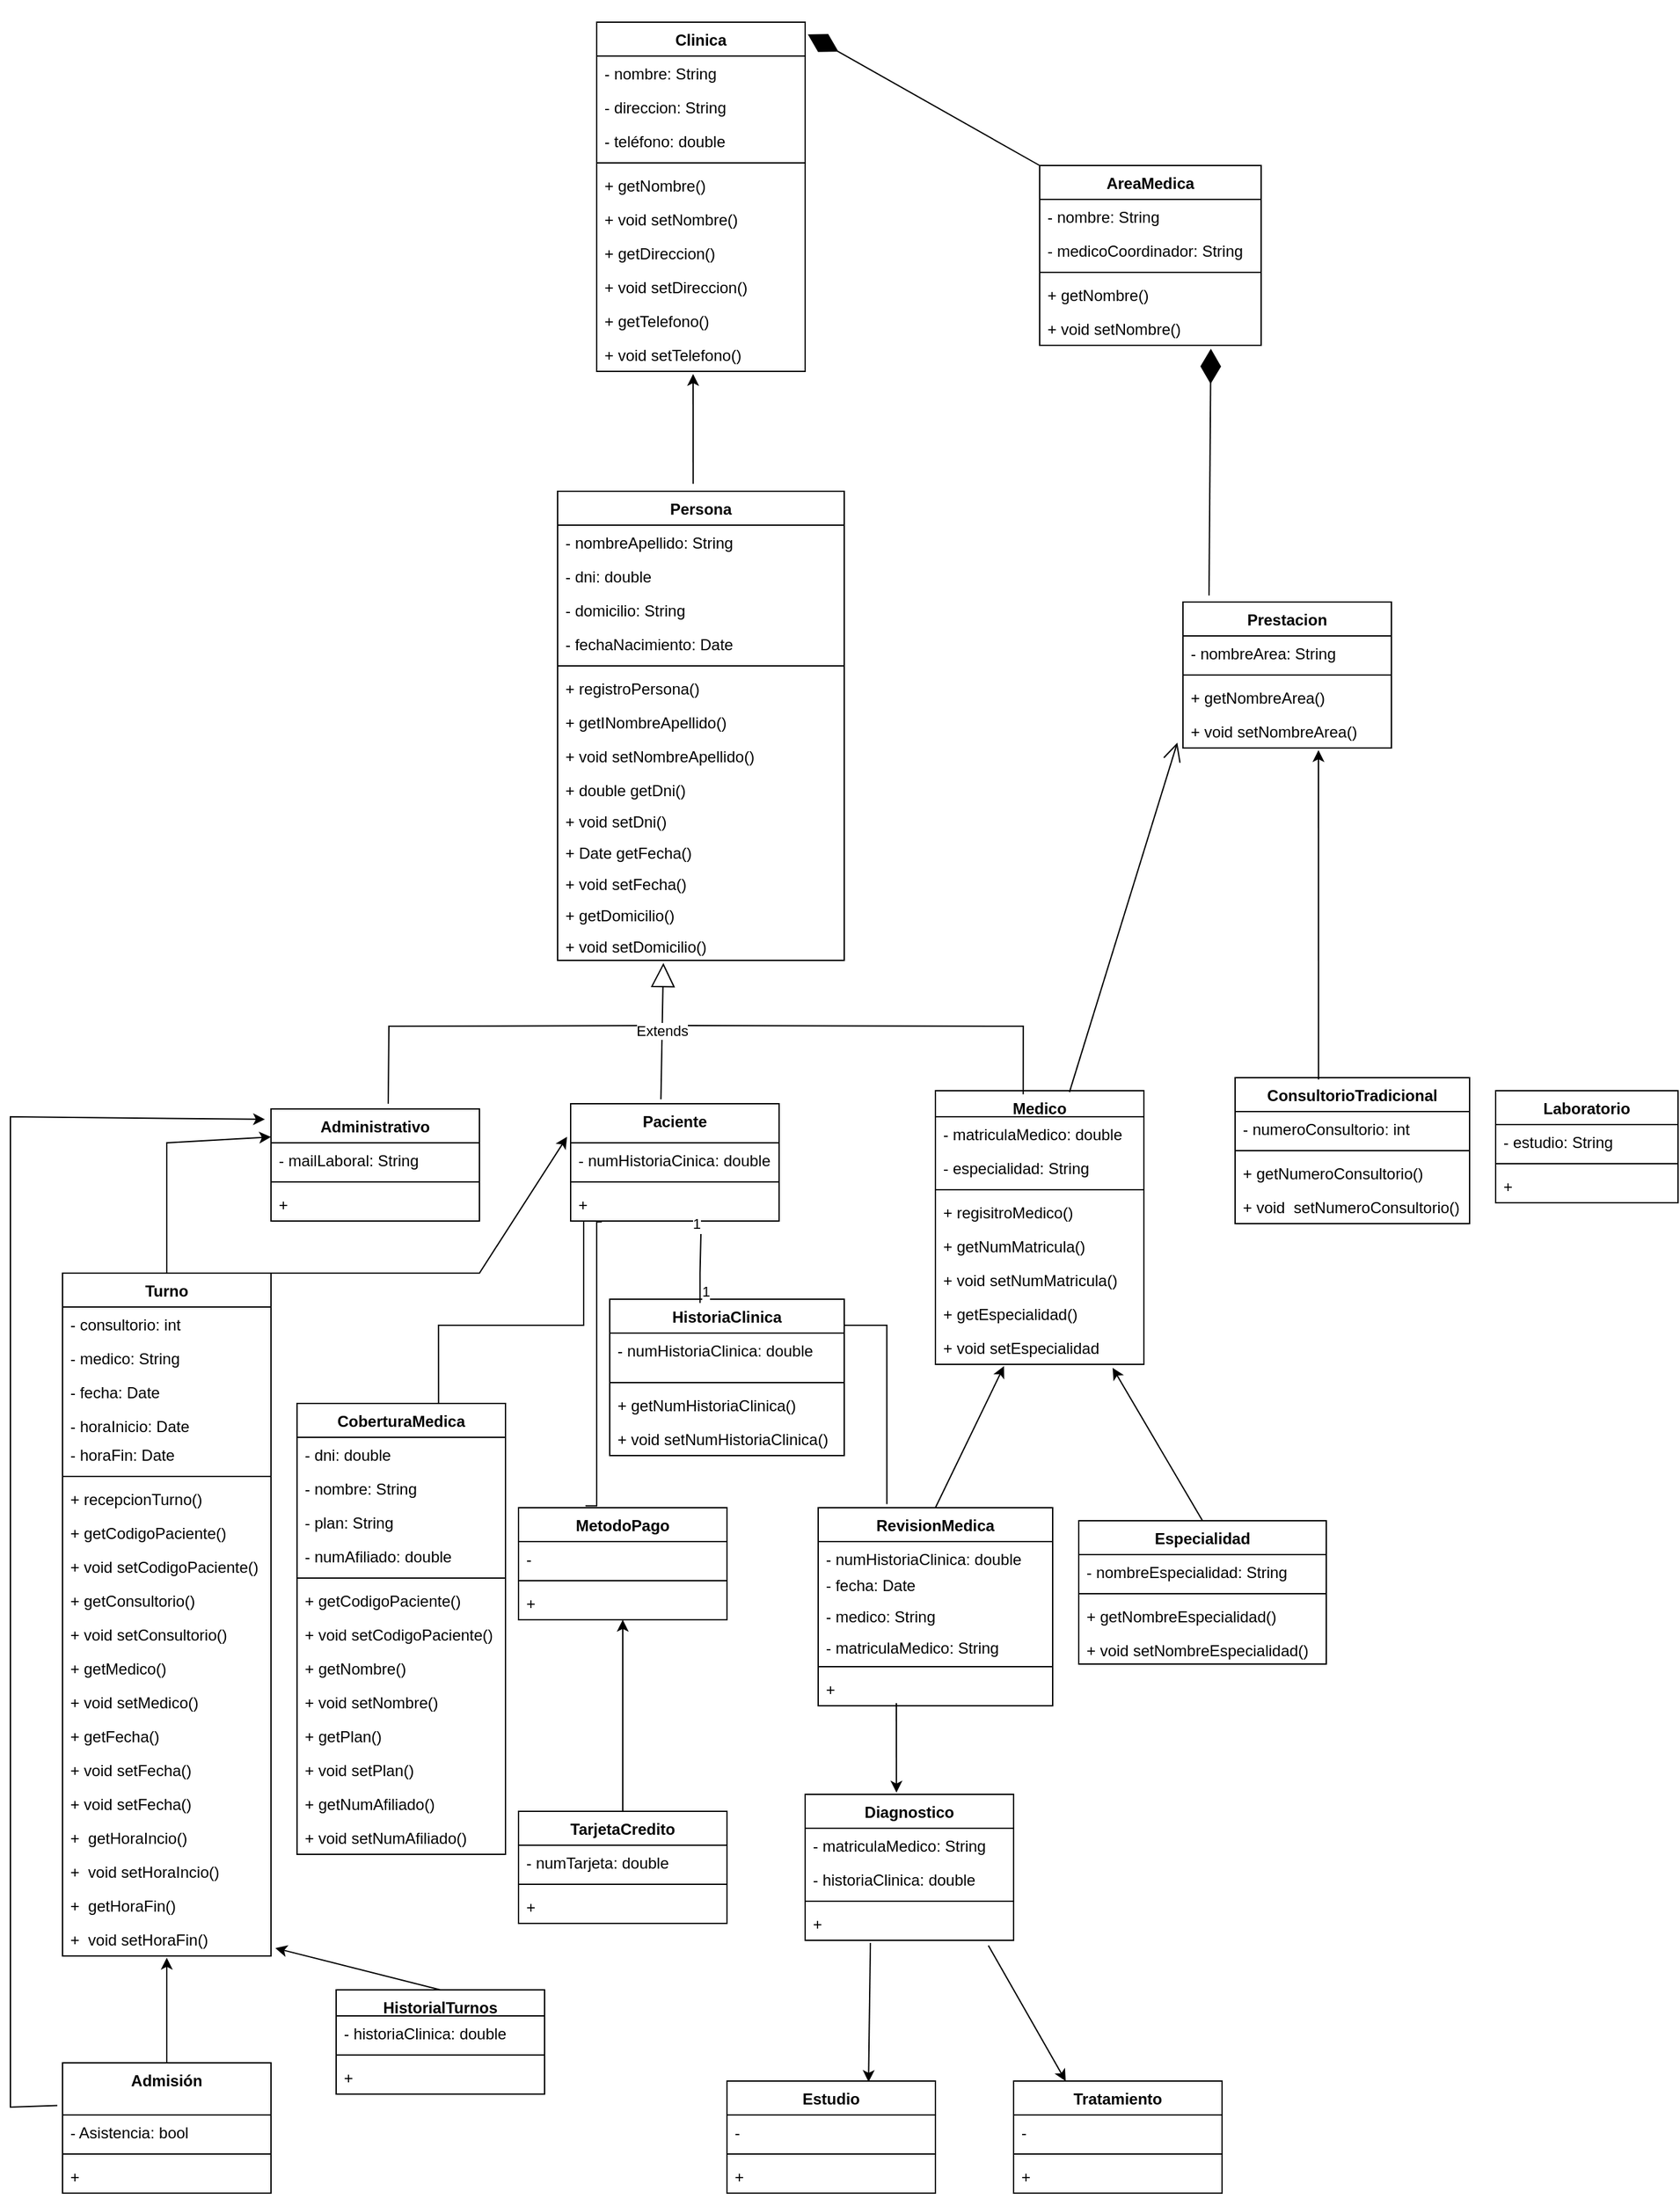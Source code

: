 <mxfile version="21.3.7" type="device">
  <diagram id="C5RBs43oDa-KdzZeNtuy" name="Page-1">
    <mxGraphModel dx="996" dy="395" grid="1" gridSize="10" guides="1" tooltips="1" connect="1" arrows="1" fold="1" page="1" pageScale="1" pageWidth="827" pageHeight="1169" math="0" shadow="0">
      <root>
        <mxCell id="WIyWlLk6GJQsqaUBKTNV-0" />
        <mxCell id="WIyWlLk6GJQsqaUBKTNV-1" parent="WIyWlLk6GJQsqaUBKTNV-0" />
        <mxCell id="iFN-oRNvbSveaAtNsqnC-4" value="Persona" style="swimlane;fontStyle=1;align=center;verticalAlign=top;childLayout=stackLayout;horizontal=1;startSize=26;horizontalStack=0;resizeParent=1;resizeParentMax=0;resizeLast=0;collapsible=1;marginBottom=0;whiteSpace=wrap;html=1;gradientColor=none;swimlaneFillColor=none;" parent="WIyWlLk6GJQsqaUBKTNV-1" vertex="1">
          <mxGeometry x="460" y="500" width="220" height="360" as="geometry" />
        </mxCell>
        <mxCell id="-kZzt93itJznVtS7XiYV-2" value="- nombreApellido: String" style="text;strokeColor=none;fillColor=none;align=left;verticalAlign=top;spacingLeft=4;spacingRight=4;overflow=hidden;rotatable=0;points=[[0,0.5],[1,0.5]];portConstraint=eastwest;whiteSpace=wrap;html=1;" parent="iFN-oRNvbSveaAtNsqnC-4" vertex="1">
          <mxGeometry y="26" width="220" height="26" as="geometry" />
        </mxCell>
        <mxCell id="iOMeUbHeLx1GhqlbBDBZ-7" value="- dni: double" style="text;strokeColor=none;fillColor=none;align=left;verticalAlign=top;spacingLeft=4;spacingRight=4;overflow=hidden;rotatable=0;points=[[0,0.5],[1,0.5]];portConstraint=eastwest;whiteSpace=wrap;html=1;" parent="iFN-oRNvbSveaAtNsqnC-4" vertex="1">
          <mxGeometry y="52" width="220" height="26" as="geometry" />
        </mxCell>
        <mxCell id="iOMeUbHeLx1GhqlbBDBZ-8" value="- domicilio: String" style="text;strokeColor=none;fillColor=none;align=left;verticalAlign=top;spacingLeft=4;spacingRight=4;overflow=hidden;rotatable=0;points=[[0,0.5],[1,0.5]];portConstraint=eastwest;whiteSpace=wrap;html=1;" parent="iFN-oRNvbSveaAtNsqnC-4" vertex="1">
          <mxGeometry y="78" width="220" height="26" as="geometry" />
        </mxCell>
        <mxCell id="iOMeUbHeLx1GhqlbBDBZ-4" value="- fechaNacimiento: Date" style="text;strokeColor=none;fillColor=none;align=left;verticalAlign=top;spacingLeft=4;spacingRight=4;overflow=hidden;rotatable=0;points=[[0,0.5],[1,0.5]];portConstraint=eastwest;whiteSpace=wrap;html=1;" parent="iFN-oRNvbSveaAtNsqnC-4" vertex="1">
          <mxGeometry y="104" width="220" height="26" as="geometry" />
        </mxCell>
        <mxCell id="iFN-oRNvbSveaAtNsqnC-6" value="" style="line;strokeWidth=1;fillColor=none;align=left;verticalAlign=middle;spacingTop=-1;spacingLeft=3;spacingRight=3;rotatable=0;labelPosition=right;points=[];portConstraint=eastwest;strokeColor=inherit;" parent="iFN-oRNvbSveaAtNsqnC-4" vertex="1">
          <mxGeometry y="130" width="220" height="8" as="geometry" />
        </mxCell>
        <mxCell id="iOMeUbHeLx1GhqlbBDBZ-1" value="+ registroPersona()" style="text;strokeColor=none;fillColor=none;align=left;verticalAlign=top;spacingLeft=4;spacingRight=4;overflow=hidden;rotatable=0;points=[[0,0.5],[1,0.5]];portConstraint=eastwest;whiteSpace=wrap;html=1;" parent="iFN-oRNvbSveaAtNsqnC-4" vertex="1">
          <mxGeometry y="138" width="220" height="26" as="geometry" />
        </mxCell>
        <mxCell id="iOMeUbHeLx1GhqlbBDBZ-2" value="+ getINombreApellido()" style="text;strokeColor=none;fillColor=none;align=left;verticalAlign=top;spacingLeft=4;spacingRight=4;overflow=hidden;rotatable=0;points=[[0,0.5],[1,0.5]];portConstraint=eastwest;whiteSpace=wrap;html=1;" parent="iFN-oRNvbSveaAtNsqnC-4" vertex="1">
          <mxGeometry y="164" width="220" height="26" as="geometry" />
        </mxCell>
        <mxCell id="iOMeUbHeLx1GhqlbBDBZ-3" value="+ void setNombreApellido()" style="text;strokeColor=none;fillColor=none;align=left;verticalAlign=top;spacingLeft=4;spacingRight=4;overflow=hidden;rotatable=0;points=[[0,0.5],[1,0.5]];portConstraint=eastwest;whiteSpace=wrap;html=1;" parent="iFN-oRNvbSveaAtNsqnC-4" vertex="1">
          <mxGeometry y="190" width="220" height="26" as="geometry" />
        </mxCell>
        <mxCell id="iFN-oRNvbSveaAtNsqnC-7" value="+ double getDni()" style="text;strokeColor=none;fillColor=none;align=left;verticalAlign=top;spacingLeft=4;spacingRight=4;overflow=hidden;rotatable=0;points=[[0,0.5],[1,0.5]];portConstraint=eastwest;whiteSpace=wrap;html=1;" parent="iFN-oRNvbSveaAtNsqnC-4" vertex="1">
          <mxGeometry y="216" width="220" height="24" as="geometry" />
        </mxCell>
        <mxCell id="iOMeUbHeLx1GhqlbBDBZ-12" value="+ void setDni()" style="text;strokeColor=none;fillColor=none;align=left;verticalAlign=top;spacingLeft=4;spacingRight=4;overflow=hidden;rotatable=0;points=[[0,0.5],[1,0.5]];portConstraint=eastwest;whiteSpace=wrap;html=1;" parent="iFN-oRNvbSveaAtNsqnC-4" vertex="1">
          <mxGeometry y="240" width="220" height="24" as="geometry" />
        </mxCell>
        <mxCell id="iOMeUbHeLx1GhqlbBDBZ-13" value="+ Date getFecha()" style="text;strokeColor=none;fillColor=none;align=left;verticalAlign=top;spacingLeft=4;spacingRight=4;overflow=hidden;rotatable=0;points=[[0,0.5],[1,0.5]];portConstraint=eastwest;whiteSpace=wrap;html=1;" parent="iFN-oRNvbSveaAtNsqnC-4" vertex="1">
          <mxGeometry y="264" width="220" height="24" as="geometry" />
        </mxCell>
        <mxCell id="iOMeUbHeLx1GhqlbBDBZ-14" value="+ void setFecha()" style="text;strokeColor=none;fillColor=none;align=left;verticalAlign=top;spacingLeft=4;spacingRight=4;overflow=hidden;rotatable=0;points=[[0,0.5],[1,0.5]];portConstraint=eastwest;whiteSpace=wrap;html=1;" parent="iFN-oRNvbSveaAtNsqnC-4" vertex="1">
          <mxGeometry y="288" width="220" height="24" as="geometry" />
        </mxCell>
        <mxCell id="VMGLMcUc0k2ZOjyZQjry-6" value="+ getDomicilio()" style="text;strokeColor=none;fillColor=none;align=left;verticalAlign=top;spacingLeft=4;spacingRight=4;overflow=hidden;rotatable=0;points=[[0,0.5],[1,0.5]];portConstraint=eastwest;whiteSpace=wrap;html=1;" parent="iFN-oRNvbSveaAtNsqnC-4" vertex="1">
          <mxGeometry y="312" width="220" height="24" as="geometry" />
        </mxCell>
        <mxCell id="VMGLMcUc0k2ZOjyZQjry-7" value="+ void setDomicilio()" style="text;strokeColor=none;fillColor=none;align=left;verticalAlign=top;spacingLeft=4;spacingRight=4;overflow=hidden;rotatable=0;points=[[0,0.5],[1,0.5]];portConstraint=eastwest;whiteSpace=wrap;html=1;" parent="iFN-oRNvbSveaAtNsqnC-4" vertex="1">
          <mxGeometry y="336" width="220" height="24" as="geometry" />
        </mxCell>
        <mxCell id="iOMeUbHeLx1GhqlbBDBZ-15" value="Paciente" style="swimlane;fontStyle=1;align=center;verticalAlign=top;childLayout=stackLayout;horizontal=1;startSize=30;horizontalStack=0;resizeParent=1;resizeParentMax=0;resizeLast=0;collapsible=1;marginBottom=0;whiteSpace=wrap;html=1;" parent="WIyWlLk6GJQsqaUBKTNV-1" vertex="1">
          <mxGeometry x="470" y="970" width="160" height="90" as="geometry" />
        </mxCell>
        <mxCell id="iOMeUbHeLx1GhqlbBDBZ-16" value="- numHistoriaCinica: double" style="text;strokeColor=none;fillColor=none;align=left;verticalAlign=top;spacingLeft=4;spacingRight=4;overflow=hidden;rotatable=0;points=[[0,0.5],[1,0.5]];portConstraint=eastwest;whiteSpace=wrap;html=1;" parent="iOMeUbHeLx1GhqlbBDBZ-15" vertex="1">
          <mxGeometry y="30" width="160" height="26" as="geometry" />
        </mxCell>
        <mxCell id="iOMeUbHeLx1GhqlbBDBZ-17" value="" style="line;strokeWidth=1;fillColor=none;align=left;verticalAlign=middle;spacingTop=-1;spacingLeft=3;spacingRight=3;rotatable=0;labelPosition=right;points=[];portConstraint=eastwest;strokeColor=inherit;" parent="iOMeUbHeLx1GhqlbBDBZ-15" vertex="1">
          <mxGeometry y="56" width="160" height="8" as="geometry" />
        </mxCell>
        <mxCell id="iOMeUbHeLx1GhqlbBDBZ-18" value="+&amp;nbsp;" style="text;strokeColor=none;fillColor=none;align=left;verticalAlign=top;spacingLeft=4;spacingRight=4;overflow=hidden;rotatable=0;points=[[0,0.5],[1,0.5]];portConstraint=eastwest;whiteSpace=wrap;html=1;" parent="iOMeUbHeLx1GhqlbBDBZ-15" vertex="1">
          <mxGeometry y="64" width="160" height="26" as="geometry" />
        </mxCell>
        <mxCell id="-kZzt93itJznVtS7XiYV-5" value="Medico" style="swimlane;fontStyle=1;align=center;verticalAlign=top;childLayout=stackLayout;horizontal=1;startSize=20;horizontalStack=0;resizeParent=1;resizeParentMax=0;resizeLast=0;collapsible=1;marginBottom=0;whiteSpace=wrap;html=1;" parent="WIyWlLk6GJQsqaUBKTNV-1" vertex="1">
          <mxGeometry x="750" y="960" width="160" height="210" as="geometry" />
        </mxCell>
        <mxCell id="1ffw0OTvGFOOKH4KPxif-21" value="- matriculaMedico: double" style="text;strokeColor=none;fillColor=none;align=left;verticalAlign=top;spacingLeft=4;spacingRight=4;overflow=hidden;rotatable=0;points=[[0,0.5],[1,0.5]];portConstraint=eastwest;whiteSpace=wrap;html=1;" parent="-kZzt93itJznVtS7XiYV-5" vertex="1">
          <mxGeometry y="20" width="160" height="26" as="geometry" />
        </mxCell>
        <mxCell id="-kZzt93itJznVtS7XiYV-6" value="- especialidad: String" style="text;strokeColor=none;fillColor=none;align=left;verticalAlign=top;spacingLeft=4;spacingRight=4;overflow=hidden;rotatable=0;points=[[0,0.5],[1,0.5]];portConstraint=eastwest;whiteSpace=wrap;html=1;" parent="-kZzt93itJznVtS7XiYV-5" vertex="1">
          <mxGeometry y="46" width="160" height="26" as="geometry" />
        </mxCell>
        <mxCell id="-kZzt93itJznVtS7XiYV-7" value="" style="line;strokeWidth=1;fillColor=none;align=left;verticalAlign=middle;spacingTop=-1;spacingLeft=3;spacingRight=3;rotatable=0;labelPosition=right;points=[];portConstraint=eastwest;strokeColor=inherit;" parent="-kZzt93itJznVtS7XiYV-5" vertex="1">
          <mxGeometry y="72" width="160" height="8" as="geometry" />
        </mxCell>
        <mxCell id="pq0Lvw1QXcnnc-ruecVv-1" value="+ regisitroMedico()" style="text;strokeColor=none;fillColor=none;align=left;verticalAlign=top;spacingLeft=4;spacingRight=4;overflow=hidden;rotatable=0;points=[[0,0.5],[1,0.5]];portConstraint=eastwest;whiteSpace=wrap;html=1;" parent="-kZzt93itJznVtS7XiYV-5" vertex="1">
          <mxGeometry y="80" width="160" height="26" as="geometry" />
        </mxCell>
        <mxCell id="1ffw0OTvGFOOKH4KPxif-23" value="+ getNumMatricula()&amp;nbsp;" style="text;strokeColor=none;fillColor=none;align=left;verticalAlign=top;spacingLeft=4;spacingRight=4;overflow=hidden;rotatable=0;points=[[0,0.5],[1,0.5]];portConstraint=eastwest;whiteSpace=wrap;html=1;" parent="-kZzt93itJznVtS7XiYV-5" vertex="1">
          <mxGeometry y="106" width="160" height="26" as="geometry" />
        </mxCell>
        <mxCell id="1ffw0OTvGFOOKH4KPxif-24" value="+ void setNumMatricula()" style="text;strokeColor=none;fillColor=none;align=left;verticalAlign=top;spacingLeft=4;spacingRight=4;overflow=hidden;rotatable=0;points=[[0,0.5],[1,0.5]];portConstraint=eastwest;whiteSpace=wrap;html=1;" parent="-kZzt93itJznVtS7XiYV-5" vertex="1">
          <mxGeometry y="132" width="160" height="26" as="geometry" />
        </mxCell>
        <mxCell id="1ffw0OTvGFOOKH4KPxif-25" value="+ getEspecialidad()" style="text;strokeColor=none;fillColor=none;align=left;verticalAlign=top;spacingLeft=4;spacingRight=4;overflow=hidden;rotatable=0;points=[[0,0.5],[1,0.5]];portConstraint=eastwest;whiteSpace=wrap;html=1;" parent="-kZzt93itJznVtS7XiYV-5" vertex="1">
          <mxGeometry y="158" width="160" height="26" as="geometry" />
        </mxCell>
        <mxCell id="1ffw0OTvGFOOKH4KPxif-26" value="+ void setEspecialidad" style="text;strokeColor=none;fillColor=none;align=left;verticalAlign=top;spacingLeft=4;spacingRight=4;overflow=hidden;rotatable=0;points=[[0,0.5],[1,0.5]];portConstraint=eastwest;whiteSpace=wrap;html=1;" parent="-kZzt93itJznVtS7XiYV-5" vertex="1">
          <mxGeometry y="184" width="160" height="26" as="geometry" />
        </mxCell>
        <mxCell id="-kZzt93itJznVtS7XiYV-9" value="Administrativo" style="swimlane;fontStyle=1;align=center;verticalAlign=top;childLayout=stackLayout;horizontal=1;startSize=26;horizontalStack=0;resizeParent=1;resizeParentMax=0;resizeLast=0;collapsible=1;marginBottom=0;whiteSpace=wrap;html=1;" parent="WIyWlLk6GJQsqaUBKTNV-1" vertex="1">
          <mxGeometry x="240" y="974" width="160" height="86" as="geometry" />
        </mxCell>
        <mxCell id="-kZzt93itJznVtS7XiYV-10" value="- mailLaboral: String" style="text;strokeColor=none;fillColor=none;align=left;verticalAlign=top;spacingLeft=4;spacingRight=4;overflow=hidden;rotatable=0;points=[[0,0.5],[1,0.5]];portConstraint=eastwest;whiteSpace=wrap;html=1;" parent="-kZzt93itJznVtS7XiYV-9" vertex="1">
          <mxGeometry y="26" width="160" height="26" as="geometry" />
        </mxCell>
        <mxCell id="-kZzt93itJznVtS7XiYV-11" value="" style="line;strokeWidth=1;fillColor=none;align=left;verticalAlign=middle;spacingTop=-1;spacingLeft=3;spacingRight=3;rotatable=0;labelPosition=right;points=[];portConstraint=eastwest;strokeColor=inherit;" parent="-kZzt93itJznVtS7XiYV-9" vertex="1">
          <mxGeometry y="52" width="160" height="8" as="geometry" />
        </mxCell>
        <mxCell id="-kZzt93itJznVtS7XiYV-12" value="+" style="text;strokeColor=none;fillColor=none;align=left;verticalAlign=top;spacingLeft=4;spacingRight=4;overflow=hidden;rotatable=0;points=[[0,0.5],[1,0.5]];portConstraint=eastwest;whiteSpace=wrap;html=1;" parent="-kZzt93itJznVtS7XiYV-9" vertex="1">
          <mxGeometry y="60" width="160" height="26" as="geometry" />
        </mxCell>
        <mxCell id="-kZzt93itJznVtS7XiYV-35" value="Prestacion" style="swimlane;fontStyle=1;align=center;verticalAlign=top;childLayout=stackLayout;horizontal=1;startSize=26;horizontalStack=0;resizeParent=1;resizeParentMax=0;resizeLast=0;collapsible=1;marginBottom=0;whiteSpace=wrap;html=1;" parent="WIyWlLk6GJQsqaUBKTNV-1" vertex="1">
          <mxGeometry x="940" y="585" width="160" height="112" as="geometry" />
        </mxCell>
        <mxCell id="-kZzt93itJznVtS7XiYV-36" value="- nombreArea: String" style="text;strokeColor=none;fillColor=none;align=left;verticalAlign=top;spacingLeft=4;spacingRight=4;overflow=hidden;rotatable=0;points=[[0,0.5],[1,0.5]];portConstraint=eastwest;whiteSpace=wrap;html=1;" parent="-kZzt93itJznVtS7XiYV-35" vertex="1">
          <mxGeometry y="26" width="160" height="26" as="geometry" />
        </mxCell>
        <mxCell id="-kZzt93itJznVtS7XiYV-37" value="" style="line;strokeWidth=1;fillColor=none;align=left;verticalAlign=middle;spacingTop=-1;spacingLeft=3;spacingRight=3;rotatable=0;labelPosition=right;points=[];portConstraint=eastwest;strokeColor=inherit;" parent="-kZzt93itJznVtS7XiYV-35" vertex="1">
          <mxGeometry y="52" width="160" height="8" as="geometry" />
        </mxCell>
        <mxCell id="VMGLMcUc0k2ZOjyZQjry-9" value="+ getNombreArea()" style="text;strokeColor=none;fillColor=none;align=left;verticalAlign=top;spacingLeft=4;spacingRight=4;overflow=hidden;rotatable=0;points=[[0,0.5],[1,0.5]];portConstraint=eastwest;whiteSpace=wrap;html=1;" parent="-kZzt93itJznVtS7XiYV-35" vertex="1">
          <mxGeometry y="60" width="160" height="26" as="geometry" />
        </mxCell>
        <mxCell id="-kZzt93itJznVtS7XiYV-38" value="+ void setNombreArea()" style="text;strokeColor=none;fillColor=none;align=left;verticalAlign=top;spacingLeft=4;spacingRight=4;overflow=hidden;rotatable=0;points=[[0,0.5],[1,0.5]];portConstraint=eastwest;whiteSpace=wrap;html=1;" parent="-kZzt93itJznVtS7XiYV-35" vertex="1">
          <mxGeometry y="86" width="160" height="26" as="geometry" />
        </mxCell>
        <mxCell id="-kZzt93itJznVtS7XiYV-39" value="ConsultorioTradicional" style="swimlane;fontStyle=1;align=center;verticalAlign=top;childLayout=stackLayout;horizontal=1;startSize=26;horizontalStack=0;resizeParent=1;resizeParentMax=0;resizeLast=0;collapsible=1;marginBottom=0;whiteSpace=wrap;html=1;" parent="WIyWlLk6GJQsqaUBKTNV-1" vertex="1">
          <mxGeometry x="980" y="950" width="180" height="112" as="geometry" />
        </mxCell>
        <mxCell id="-kZzt93itJznVtS7XiYV-40" value="- numeroConsultorio: int" style="text;strokeColor=none;fillColor=none;align=left;verticalAlign=top;spacingLeft=4;spacingRight=4;overflow=hidden;rotatable=0;points=[[0,0.5],[1,0.5]];portConstraint=eastwest;whiteSpace=wrap;html=1;" parent="-kZzt93itJznVtS7XiYV-39" vertex="1">
          <mxGeometry y="26" width="180" height="26" as="geometry" />
        </mxCell>
        <mxCell id="-kZzt93itJznVtS7XiYV-41" value="" style="line;strokeWidth=1;fillColor=none;align=left;verticalAlign=middle;spacingTop=-1;spacingLeft=3;spacingRight=3;rotatable=0;labelPosition=right;points=[];portConstraint=eastwest;strokeColor=inherit;" parent="-kZzt93itJznVtS7XiYV-39" vertex="1">
          <mxGeometry y="52" width="180" height="8" as="geometry" />
        </mxCell>
        <mxCell id="-kZzt93itJznVtS7XiYV-42" value="+ getNumeroConsultorio()" style="text;strokeColor=none;fillColor=none;align=left;verticalAlign=top;spacingLeft=4;spacingRight=4;overflow=hidden;rotatable=0;points=[[0,0.5],[1,0.5]];portConstraint=eastwest;whiteSpace=wrap;html=1;" parent="-kZzt93itJznVtS7XiYV-39" vertex="1">
          <mxGeometry y="60" width="180" height="26" as="geometry" />
        </mxCell>
        <mxCell id="VMGLMcUc0k2ZOjyZQjry-10" value="+ void&amp;nbsp; setNumeroConsultorio()" style="text;strokeColor=none;fillColor=none;align=left;verticalAlign=top;spacingLeft=4;spacingRight=4;overflow=hidden;rotatable=0;points=[[0,0.5],[1,0.5]];portConstraint=eastwest;whiteSpace=wrap;html=1;" parent="-kZzt93itJznVtS7XiYV-39" vertex="1">
          <mxGeometry y="86" width="180" height="26" as="geometry" />
        </mxCell>
        <mxCell id="-kZzt93itJznVtS7XiYV-43" value="AreaMedica" style="swimlane;fontStyle=1;align=center;verticalAlign=top;childLayout=stackLayout;horizontal=1;startSize=26;horizontalStack=0;resizeParent=1;resizeParentMax=0;resizeLast=0;collapsible=1;marginBottom=0;whiteSpace=wrap;html=1;" parent="WIyWlLk6GJQsqaUBKTNV-1" vertex="1">
          <mxGeometry x="830" y="250" width="170" height="138" as="geometry" />
        </mxCell>
        <mxCell id="-kZzt93itJznVtS7XiYV-47" value="- nombre: String" style="text;strokeColor=none;fillColor=none;align=left;verticalAlign=top;spacingLeft=4;spacingRight=4;overflow=hidden;rotatable=0;points=[[0,0.5],[1,0.5]];portConstraint=eastwest;whiteSpace=wrap;html=1;" parent="-kZzt93itJznVtS7XiYV-43" vertex="1">
          <mxGeometry y="26" width="170" height="26" as="geometry" />
        </mxCell>
        <mxCell id="-kZzt93itJznVtS7XiYV-44" value="- medicoCoordinador: String" style="text;strokeColor=none;fillColor=none;align=left;verticalAlign=top;spacingLeft=4;spacingRight=4;overflow=hidden;rotatable=0;points=[[0,0.5],[1,0.5]];portConstraint=eastwest;whiteSpace=wrap;html=1;" parent="-kZzt93itJznVtS7XiYV-43" vertex="1">
          <mxGeometry y="52" width="170" height="26" as="geometry" />
        </mxCell>
        <mxCell id="-kZzt93itJznVtS7XiYV-45" value="" style="line;strokeWidth=1;fillColor=none;align=left;verticalAlign=middle;spacingTop=-1;spacingLeft=3;spacingRight=3;rotatable=0;labelPosition=right;points=[];portConstraint=eastwest;strokeColor=inherit;" parent="-kZzt93itJznVtS7XiYV-43" vertex="1">
          <mxGeometry y="78" width="170" height="8" as="geometry" />
        </mxCell>
        <mxCell id="-kZzt93itJznVtS7XiYV-46" value="+ getNombre()" style="text;strokeColor=none;fillColor=none;align=left;verticalAlign=top;spacingLeft=4;spacingRight=4;overflow=hidden;rotatable=0;points=[[0,0.5],[1,0.5]];portConstraint=eastwest;whiteSpace=wrap;html=1;" parent="-kZzt93itJznVtS7XiYV-43" vertex="1">
          <mxGeometry y="86" width="170" height="26" as="geometry" />
        </mxCell>
        <mxCell id="1ffw0OTvGFOOKH4KPxif-10" value="+ void setNombre()" style="text;strokeColor=none;fillColor=none;align=left;verticalAlign=top;spacingLeft=4;spacingRight=4;overflow=hidden;rotatable=0;points=[[0,0.5],[1,0.5]];portConstraint=eastwest;whiteSpace=wrap;html=1;" parent="-kZzt93itJznVtS7XiYV-43" vertex="1">
          <mxGeometry y="112" width="170" height="26" as="geometry" />
        </mxCell>
        <mxCell id="-kZzt93itJznVtS7XiYV-48" value="CoberturaMedica" style="swimlane;fontStyle=1;align=center;verticalAlign=top;childLayout=stackLayout;horizontal=1;startSize=26;horizontalStack=0;resizeParent=1;resizeParentMax=0;resizeLast=0;collapsible=1;marginBottom=0;whiteSpace=wrap;html=1;" parent="WIyWlLk6GJQsqaUBKTNV-1" vertex="1">
          <mxGeometry x="260" y="1200" width="160" height="346" as="geometry" />
        </mxCell>
        <mxCell id="1ffw0OTvGFOOKH4KPxif-94" value="- dni: double" style="text;strokeColor=none;fillColor=none;align=left;verticalAlign=top;spacingLeft=4;spacingRight=4;overflow=hidden;rotatable=0;points=[[0,0.5],[1,0.5]];portConstraint=eastwest;whiteSpace=wrap;html=1;" parent="-kZzt93itJznVtS7XiYV-48" vertex="1">
          <mxGeometry y="26" width="160" height="26" as="geometry" />
        </mxCell>
        <mxCell id="-kZzt93itJznVtS7XiYV-49" value="- nombre: String" style="text;strokeColor=none;fillColor=none;align=left;verticalAlign=top;spacingLeft=4;spacingRight=4;overflow=hidden;rotatable=0;points=[[0,0.5],[1,0.5]];portConstraint=eastwest;whiteSpace=wrap;html=1;" parent="-kZzt93itJznVtS7XiYV-48" vertex="1">
          <mxGeometry y="52" width="160" height="26" as="geometry" />
        </mxCell>
        <mxCell id="1ffw0OTvGFOOKH4KPxif-92" value="- plan: String" style="text;strokeColor=none;fillColor=none;align=left;verticalAlign=top;spacingLeft=4;spacingRight=4;overflow=hidden;rotatable=0;points=[[0,0.5],[1,0.5]];portConstraint=eastwest;whiteSpace=wrap;html=1;" parent="-kZzt93itJznVtS7XiYV-48" vertex="1">
          <mxGeometry y="78" width="160" height="26" as="geometry" />
        </mxCell>
        <mxCell id="-kZzt93itJznVtS7XiYV-51" value="- numAfiliado: double" style="text;strokeColor=none;fillColor=none;align=left;verticalAlign=top;spacingLeft=4;spacingRight=4;overflow=hidden;rotatable=0;points=[[0,0.5],[1,0.5]];portConstraint=eastwest;whiteSpace=wrap;html=1;" parent="-kZzt93itJznVtS7XiYV-48" vertex="1">
          <mxGeometry y="104" width="160" height="26" as="geometry" />
        </mxCell>
        <mxCell id="-kZzt93itJznVtS7XiYV-50" value="" style="line;strokeWidth=1;fillColor=none;align=left;verticalAlign=middle;spacingTop=-1;spacingLeft=3;spacingRight=3;rotatable=0;labelPosition=right;points=[];portConstraint=eastwest;strokeColor=inherit;" parent="-kZzt93itJznVtS7XiYV-48" vertex="1">
          <mxGeometry y="130" width="160" height="8" as="geometry" />
        </mxCell>
        <mxCell id="1ffw0OTvGFOOKH4KPxif-93" value="+ getCodigoPaciente()" style="text;strokeColor=none;fillColor=none;align=left;verticalAlign=top;spacingLeft=4;spacingRight=4;overflow=hidden;rotatable=0;points=[[0,0.5],[1,0.5]];portConstraint=eastwest;whiteSpace=wrap;html=1;" parent="-kZzt93itJznVtS7XiYV-48" vertex="1">
          <mxGeometry y="138" width="160" height="26" as="geometry" />
        </mxCell>
        <mxCell id="1ffw0OTvGFOOKH4KPxif-95" value="+ void setCodigoPaciente()" style="text;strokeColor=none;fillColor=none;align=left;verticalAlign=top;spacingLeft=4;spacingRight=4;overflow=hidden;rotatable=0;points=[[0,0.5],[1,0.5]];portConstraint=eastwest;whiteSpace=wrap;html=1;" parent="-kZzt93itJznVtS7XiYV-48" vertex="1">
          <mxGeometry y="164" width="160" height="26" as="geometry" />
        </mxCell>
        <mxCell id="1ffw0OTvGFOOKH4KPxif-96" value="+ getNombre()" style="text;strokeColor=none;fillColor=none;align=left;verticalAlign=top;spacingLeft=4;spacingRight=4;overflow=hidden;rotatable=0;points=[[0,0.5],[1,0.5]];portConstraint=eastwest;whiteSpace=wrap;html=1;" parent="-kZzt93itJznVtS7XiYV-48" vertex="1">
          <mxGeometry y="190" width="160" height="26" as="geometry" />
        </mxCell>
        <mxCell id="1ffw0OTvGFOOKH4KPxif-97" value="+ void setNombre()" style="text;strokeColor=none;fillColor=none;align=left;verticalAlign=top;spacingLeft=4;spacingRight=4;overflow=hidden;rotatable=0;points=[[0,0.5],[1,0.5]];portConstraint=eastwest;whiteSpace=wrap;html=1;" parent="-kZzt93itJznVtS7XiYV-48" vertex="1">
          <mxGeometry y="216" width="160" height="26" as="geometry" />
        </mxCell>
        <mxCell id="1ffw0OTvGFOOKH4KPxif-98" value="+ getPlan()" style="text;strokeColor=none;fillColor=none;align=left;verticalAlign=top;spacingLeft=4;spacingRight=4;overflow=hidden;rotatable=0;points=[[0,0.5],[1,0.5]];portConstraint=eastwest;whiteSpace=wrap;html=1;" parent="-kZzt93itJznVtS7XiYV-48" vertex="1">
          <mxGeometry y="242" width="160" height="26" as="geometry" />
        </mxCell>
        <mxCell id="1ffw0OTvGFOOKH4KPxif-99" value="+ void setPlan()" style="text;strokeColor=none;fillColor=none;align=left;verticalAlign=top;spacingLeft=4;spacingRight=4;overflow=hidden;rotatable=0;points=[[0,0.5],[1,0.5]];portConstraint=eastwest;whiteSpace=wrap;html=1;" parent="-kZzt93itJznVtS7XiYV-48" vertex="1">
          <mxGeometry y="268" width="160" height="26" as="geometry" />
        </mxCell>
        <mxCell id="1ffw0OTvGFOOKH4KPxif-100" value="+ getNumAfiliado()" style="text;strokeColor=none;fillColor=none;align=left;verticalAlign=top;spacingLeft=4;spacingRight=4;overflow=hidden;rotatable=0;points=[[0,0.5],[1,0.5]];portConstraint=eastwest;whiteSpace=wrap;html=1;" parent="-kZzt93itJznVtS7XiYV-48" vertex="1">
          <mxGeometry y="294" width="160" height="26" as="geometry" />
        </mxCell>
        <mxCell id="1ffw0OTvGFOOKH4KPxif-101" value="+ void setNumAfiliado()" style="text;strokeColor=none;fillColor=none;align=left;verticalAlign=top;spacingLeft=4;spacingRight=4;overflow=hidden;rotatable=0;points=[[0,0.5],[1,0.5]];portConstraint=eastwest;whiteSpace=wrap;html=1;" parent="-kZzt93itJznVtS7XiYV-48" vertex="1">
          <mxGeometry y="320" width="160" height="26" as="geometry" />
        </mxCell>
        <mxCell id="-kZzt93itJznVtS7XiYV-52" value="Turno" style="swimlane;fontStyle=1;align=center;verticalAlign=top;childLayout=stackLayout;horizontal=1;startSize=26;horizontalStack=0;resizeParent=1;resizeParentMax=0;resizeLast=0;collapsible=1;marginBottom=0;whiteSpace=wrap;html=1;" parent="WIyWlLk6GJQsqaUBKTNV-1" vertex="1">
          <mxGeometry x="80" y="1100" width="160" height="524" as="geometry" />
        </mxCell>
        <mxCell id="-kZzt93itJznVtS7XiYV-53" value="- consultorio: int" style="text;strokeColor=none;fillColor=none;align=left;verticalAlign=top;spacingLeft=4;spacingRight=4;overflow=hidden;rotatable=0;points=[[0,0.5],[1,0.5]];portConstraint=eastwest;whiteSpace=wrap;html=1;" parent="-kZzt93itJznVtS7XiYV-52" vertex="1">
          <mxGeometry y="26" width="160" height="26" as="geometry" />
        </mxCell>
        <mxCell id="1ffw0OTvGFOOKH4KPxif-86" value="- medico: String" style="text;strokeColor=none;fillColor=none;align=left;verticalAlign=top;spacingLeft=4;spacingRight=4;overflow=hidden;rotatable=0;points=[[0,0.5],[1,0.5]];portConstraint=eastwest;whiteSpace=wrap;html=1;" parent="-kZzt93itJznVtS7XiYV-52" vertex="1">
          <mxGeometry y="52" width="160" height="26" as="geometry" />
        </mxCell>
        <mxCell id="-kZzt93itJznVtS7XiYV-57" value="- fecha: Date" style="text;strokeColor=none;fillColor=none;align=left;verticalAlign=top;spacingLeft=4;spacingRight=4;overflow=hidden;rotatable=0;points=[[0,0.5],[1,0.5]];portConstraint=eastwest;whiteSpace=wrap;html=1;" parent="-kZzt93itJznVtS7XiYV-52" vertex="1">
          <mxGeometry y="78" width="160" height="26" as="geometry" />
        </mxCell>
        <mxCell id="-kZzt93itJznVtS7XiYV-58" value="- horaInicio: Date" style="text;strokeColor=none;fillColor=none;align=left;verticalAlign=top;spacingLeft=4;spacingRight=4;overflow=hidden;rotatable=0;points=[[0,0.5],[1,0.5]];portConstraint=eastwest;whiteSpace=wrap;html=1;" parent="-kZzt93itJznVtS7XiYV-52" vertex="1">
          <mxGeometry y="104" width="160" height="22" as="geometry" />
        </mxCell>
        <mxCell id="-kZzt93itJznVtS7XiYV-56" value="- horaFin: Date" style="text;strokeColor=none;fillColor=none;align=left;verticalAlign=top;spacingLeft=4;spacingRight=4;overflow=hidden;rotatable=0;points=[[0,0.5],[1,0.5]];portConstraint=eastwest;whiteSpace=wrap;html=1;" parent="-kZzt93itJznVtS7XiYV-52" vertex="1">
          <mxGeometry y="126" width="160" height="26" as="geometry" />
        </mxCell>
        <mxCell id="-kZzt93itJznVtS7XiYV-54" value="" style="line;strokeWidth=1;fillColor=none;align=left;verticalAlign=middle;spacingTop=-1;spacingLeft=3;spacingRight=3;rotatable=0;labelPosition=right;points=[];portConstraint=eastwest;strokeColor=inherit;" parent="-kZzt93itJznVtS7XiYV-52" vertex="1">
          <mxGeometry y="152" width="160" height="8" as="geometry" />
        </mxCell>
        <mxCell id="-kZzt93itJznVtS7XiYV-55" value="+ recepcionTurno()&lt;br&gt;" style="text;strokeColor=none;fillColor=none;align=left;verticalAlign=top;spacingLeft=4;spacingRight=4;overflow=hidden;rotatable=0;points=[[0,0.5],[1,0.5]];portConstraint=eastwest;whiteSpace=wrap;html=1;" parent="-kZzt93itJznVtS7XiYV-52" vertex="1">
          <mxGeometry y="160" width="160" height="26" as="geometry" />
        </mxCell>
        <mxCell id="1ffw0OTvGFOOKH4KPxif-88" value="+ getCodigoPaciente()" style="text;strokeColor=none;fillColor=none;align=left;verticalAlign=top;spacingLeft=4;spacingRight=4;overflow=hidden;rotatable=0;points=[[0,0.5],[1,0.5]];portConstraint=eastwest;whiteSpace=wrap;html=1;" parent="-kZzt93itJznVtS7XiYV-52" vertex="1">
          <mxGeometry y="186" width="160" height="26" as="geometry" />
        </mxCell>
        <mxCell id="1ffw0OTvGFOOKH4KPxif-89" value="+ void setCodigoPaciente()" style="text;strokeColor=none;fillColor=none;align=left;verticalAlign=top;spacingLeft=4;spacingRight=4;overflow=hidden;rotatable=0;points=[[0,0.5],[1,0.5]];portConstraint=eastwest;whiteSpace=wrap;html=1;" parent="-kZzt93itJznVtS7XiYV-52" vertex="1">
          <mxGeometry y="212" width="160" height="26" as="geometry" />
        </mxCell>
        <mxCell id="1ffw0OTvGFOOKH4KPxif-90" value="+ getConsultorio()" style="text;strokeColor=none;fillColor=none;align=left;verticalAlign=top;spacingLeft=4;spacingRight=4;overflow=hidden;rotatable=0;points=[[0,0.5],[1,0.5]];portConstraint=eastwest;whiteSpace=wrap;html=1;" parent="-kZzt93itJznVtS7XiYV-52" vertex="1">
          <mxGeometry y="238" width="160" height="26" as="geometry" />
        </mxCell>
        <mxCell id="1ffw0OTvGFOOKH4KPxif-91" value="+ void setConsultorio()" style="text;strokeColor=none;fillColor=none;align=left;verticalAlign=top;spacingLeft=4;spacingRight=4;overflow=hidden;rotatable=0;points=[[0,0.5],[1,0.5]];portConstraint=eastwest;whiteSpace=wrap;html=1;" parent="-kZzt93itJznVtS7XiYV-52" vertex="1">
          <mxGeometry y="264" width="160" height="26" as="geometry" />
        </mxCell>
        <mxCell id="1ffw0OTvGFOOKH4KPxif-11" value="+ getMedico()" style="text;strokeColor=none;fillColor=none;align=left;verticalAlign=top;spacingLeft=4;spacingRight=4;overflow=hidden;rotatable=0;points=[[0,0.5],[1,0.5]];portConstraint=eastwest;whiteSpace=wrap;html=1;" parent="-kZzt93itJznVtS7XiYV-52" vertex="1">
          <mxGeometry y="290" width="160" height="26" as="geometry" />
        </mxCell>
        <mxCell id="1ffw0OTvGFOOKH4KPxif-12" value="+ void setMedico()" style="text;strokeColor=none;fillColor=none;align=left;verticalAlign=top;spacingLeft=4;spacingRight=4;overflow=hidden;rotatable=0;points=[[0,0.5],[1,0.5]];portConstraint=eastwest;whiteSpace=wrap;html=1;" parent="-kZzt93itJznVtS7XiYV-52" vertex="1">
          <mxGeometry y="316" width="160" height="26" as="geometry" />
        </mxCell>
        <mxCell id="1ffw0OTvGFOOKH4KPxif-13" value="+ getFecha()" style="text;strokeColor=none;fillColor=none;align=left;verticalAlign=top;spacingLeft=4;spacingRight=4;overflow=hidden;rotatable=0;points=[[0,0.5],[1,0.5]];portConstraint=eastwest;whiteSpace=wrap;html=1;" parent="-kZzt93itJznVtS7XiYV-52" vertex="1">
          <mxGeometry y="342" width="160" height="26" as="geometry" />
        </mxCell>
        <mxCell id="1ffw0OTvGFOOKH4KPxif-14" value="+ void setFecha()" style="text;strokeColor=none;fillColor=none;align=left;verticalAlign=top;spacingLeft=4;spacingRight=4;overflow=hidden;rotatable=0;points=[[0,0.5],[1,0.5]];portConstraint=eastwest;whiteSpace=wrap;html=1;" parent="-kZzt93itJznVtS7XiYV-52" vertex="1">
          <mxGeometry y="368" width="160" height="26" as="geometry" />
        </mxCell>
        <mxCell id="1ffw0OTvGFOOKH4KPxif-15" value="+ void setFecha()" style="text;strokeColor=none;fillColor=none;align=left;verticalAlign=top;spacingLeft=4;spacingRight=4;overflow=hidden;rotatable=0;points=[[0,0.5],[1,0.5]];portConstraint=eastwest;whiteSpace=wrap;html=1;" parent="-kZzt93itJznVtS7XiYV-52" vertex="1">
          <mxGeometry y="394" width="160" height="26" as="geometry" />
        </mxCell>
        <mxCell id="1ffw0OTvGFOOKH4KPxif-16" value="+&amp;nbsp; getHoraIncio()" style="text;strokeColor=none;fillColor=none;align=left;verticalAlign=top;spacingLeft=4;spacingRight=4;overflow=hidden;rotatable=0;points=[[0,0.5],[1,0.5]];portConstraint=eastwest;whiteSpace=wrap;html=1;" parent="-kZzt93itJznVtS7XiYV-52" vertex="1">
          <mxGeometry y="420" width="160" height="26" as="geometry" />
        </mxCell>
        <mxCell id="1ffw0OTvGFOOKH4KPxif-17" value="+&amp;nbsp; void setHoraIncio()" style="text;strokeColor=none;fillColor=none;align=left;verticalAlign=top;spacingLeft=4;spacingRight=4;overflow=hidden;rotatable=0;points=[[0,0.5],[1,0.5]];portConstraint=eastwest;whiteSpace=wrap;html=1;" parent="-kZzt93itJznVtS7XiYV-52" vertex="1">
          <mxGeometry y="446" width="160" height="26" as="geometry" />
        </mxCell>
        <mxCell id="1ffw0OTvGFOOKH4KPxif-18" value="+&amp;nbsp; getHoraFin()" style="text;strokeColor=none;fillColor=none;align=left;verticalAlign=top;spacingLeft=4;spacingRight=4;overflow=hidden;rotatable=0;points=[[0,0.5],[1,0.5]];portConstraint=eastwest;whiteSpace=wrap;html=1;" parent="-kZzt93itJznVtS7XiYV-52" vertex="1">
          <mxGeometry y="472" width="160" height="26" as="geometry" />
        </mxCell>
        <mxCell id="1ffw0OTvGFOOKH4KPxif-19" value="+&amp;nbsp; void setHoraFin()" style="text;strokeColor=none;fillColor=none;align=left;verticalAlign=top;spacingLeft=4;spacingRight=4;overflow=hidden;rotatable=0;points=[[0,0.5],[1,0.5]];portConstraint=eastwest;whiteSpace=wrap;html=1;" parent="-kZzt93itJznVtS7XiYV-52" vertex="1">
          <mxGeometry y="498" width="160" height="26" as="geometry" />
        </mxCell>
        <mxCell id="-kZzt93itJznVtS7XiYV-83" value="HistorialTurnos" style="swimlane;fontStyle=1;align=center;verticalAlign=top;childLayout=stackLayout;horizontal=1;startSize=20;horizontalStack=0;resizeParent=1;resizeParentMax=0;resizeLast=0;collapsible=1;marginBottom=0;whiteSpace=wrap;html=1;" parent="WIyWlLk6GJQsqaUBKTNV-1" vertex="1">
          <mxGeometry x="290" y="1650" width="160" height="80" as="geometry" />
        </mxCell>
        <mxCell id="-kZzt93itJznVtS7XiYV-84" value="- historiaClinica: double" style="text;strokeColor=none;fillColor=none;align=left;verticalAlign=top;spacingLeft=4;spacingRight=4;overflow=hidden;rotatable=0;points=[[0,0.5],[1,0.5]];portConstraint=eastwest;whiteSpace=wrap;html=1;" parent="-kZzt93itJznVtS7XiYV-83" vertex="1">
          <mxGeometry y="20" width="160" height="26" as="geometry" />
        </mxCell>
        <mxCell id="-kZzt93itJznVtS7XiYV-85" value="" style="line;strokeWidth=1;fillColor=none;align=left;verticalAlign=middle;spacingTop=-1;spacingLeft=3;spacingRight=3;rotatable=0;labelPosition=right;points=[];portConstraint=eastwest;strokeColor=inherit;" parent="-kZzt93itJznVtS7XiYV-83" vertex="1">
          <mxGeometry y="46" width="160" height="8" as="geometry" />
        </mxCell>
        <mxCell id="-kZzt93itJznVtS7XiYV-86" value="+" style="text;strokeColor=none;fillColor=none;align=left;verticalAlign=top;spacingLeft=4;spacingRight=4;overflow=hidden;rotatable=0;points=[[0,0.5],[1,0.5]];portConstraint=eastwest;whiteSpace=wrap;html=1;" parent="-kZzt93itJznVtS7XiYV-83" vertex="1">
          <mxGeometry y="54" width="160" height="26" as="geometry" />
        </mxCell>
        <mxCell id="pq0Lvw1QXcnnc-ruecVv-3" value="Clinica" style="swimlane;fontStyle=1;align=center;verticalAlign=top;childLayout=stackLayout;horizontal=1;startSize=26;horizontalStack=0;resizeParent=1;resizeParentMax=0;resizeLast=0;collapsible=1;marginBottom=0;whiteSpace=wrap;html=1;" parent="WIyWlLk6GJQsqaUBKTNV-1" vertex="1">
          <mxGeometry x="490" y="140" width="160" height="268" as="geometry" />
        </mxCell>
        <mxCell id="1ffw0OTvGFOOKH4KPxif-0" value="- nombre: String" style="text;strokeColor=none;fillColor=none;align=left;verticalAlign=top;spacingLeft=4;spacingRight=4;overflow=hidden;rotatable=0;points=[[0,0.5],[1,0.5]];portConstraint=eastwest;whiteSpace=wrap;html=1;" parent="pq0Lvw1QXcnnc-ruecVv-3" vertex="1">
          <mxGeometry y="26" width="160" height="26" as="geometry" />
        </mxCell>
        <mxCell id="1ffw0OTvGFOOKH4KPxif-1" value="- direccion: String" style="text;strokeColor=none;fillColor=none;align=left;verticalAlign=top;spacingLeft=4;spacingRight=4;overflow=hidden;rotatable=0;points=[[0,0.5],[1,0.5]];portConstraint=eastwest;whiteSpace=wrap;html=1;" parent="pq0Lvw1QXcnnc-ruecVv-3" vertex="1">
          <mxGeometry y="52" width="160" height="26" as="geometry" />
        </mxCell>
        <mxCell id="pq0Lvw1QXcnnc-ruecVv-4" value="- teléfono: double" style="text;strokeColor=none;fillColor=none;align=left;verticalAlign=top;spacingLeft=4;spacingRight=4;overflow=hidden;rotatable=0;points=[[0,0.5],[1,0.5]];portConstraint=eastwest;whiteSpace=wrap;html=1;" parent="pq0Lvw1QXcnnc-ruecVv-3" vertex="1">
          <mxGeometry y="78" width="160" height="26" as="geometry" />
        </mxCell>
        <mxCell id="pq0Lvw1QXcnnc-ruecVv-5" value="" style="line;strokeWidth=1;fillColor=none;align=left;verticalAlign=middle;spacingTop=-1;spacingLeft=3;spacingRight=3;rotatable=0;labelPosition=right;points=[];portConstraint=eastwest;strokeColor=inherit;" parent="pq0Lvw1QXcnnc-ruecVv-3" vertex="1">
          <mxGeometry y="104" width="160" height="8" as="geometry" />
        </mxCell>
        <mxCell id="pq0Lvw1QXcnnc-ruecVv-6" value="+ getNombre()" style="text;strokeColor=none;fillColor=none;align=left;verticalAlign=top;spacingLeft=4;spacingRight=4;overflow=hidden;rotatable=0;points=[[0,0.5],[1,0.5]];portConstraint=eastwest;whiteSpace=wrap;html=1;" parent="pq0Lvw1QXcnnc-ruecVv-3" vertex="1">
          <mxGeometry y="112" width="160" height="26" as="geometry" />
        </mxCell>
        <mxCell id="1ffw0OTvGFOOKH4KPxif-2" value="+ void setNombre()" style="text;strokeColor=none;fillColor=none;align=left;verticalAlign=top;spacingLeft=4;spacingRight=4;overflow=hidden;rotatable=0;points=[[0,0.5],[1,0.5]];portConstraint=eastwest;whiteSpace=wrap;html=1;" parent="pq0Lvw1QXcnnc-ruecVv-3" vertex="1">
          <mxGeometry y="138" width="160" height="26" as="geometry" />
        </mxCell>
        <mxCell id="1ffw0OTvGFOOKH4KPxif-3" value="+ getDireccion()" style="text;strokeColor=none;fillColor=none;align=left;verticalAlign=top;spacingLeft=4;spacingRight=4;overflow=hidden;rotatable=0;points=[[0,0.5],[1,0.5]];portConstraint=eastwest;whiteSpace=wrap;html=1;" parent="pq0Lvw1QXcnnc-ruecVv-3" vertex="1">
          <mxGeometry y="164" width="160" height="26" as="geometry" />
        </mxCell>
        <mxCell id="1ffw0OTvGFOOKH4KPxif-4" value="+ void setDireccion()" style="text;strokeColor=none;fillColor=none;align=left;verticalAlign=top;spacingLeft=4;spacingRight=4;overflow=hidden;rotatable=0;points=[[0,0.5],[1,0.5]];portConstraint=eastwest;whiteSpace=wrap;html=1;" parent="pq0Lvw1QXcnnc-ruecVv-3" vertex="1">
          <mxGeometry y="190" width="160" height="26" as="geometry" />
        </mxCell>
        <mxCell id="1ffw0OTvGFOOKH4KPxif-5" value="+ getTelefono()" style="text;strokeColor=none;fillColor=none;align=left;verticalAlign=top;spacingLeft=4;spacingRight=4;overflow=hidden;rotatable=0;points=[[0,0.5],[1,0.5]];portConstraint=eastwest;whiteSpace=wrap;html=1;" parent="pq0Lvw1QXcnnc-ruecVv-3" vertex="1">
          <mxGeometry y="216" width="160" height="26" as="geometry" />
        </mxCell>
        <mxCell id="1ffw0OTvGFOOKH4KPxif-6" value="+ void setTelefono()" style="text;strokeColor=none;fillColor=none;align=left;verticalAlign=top;spacingLeft=4;spacingRight=4;overflow=hidden;rotatable=0;points=[[0,0.5],[1,0.5]];portConstraint=eastwest;whiteSpace=wrap;html=1;" parent="pq0Lvw1QXcnnc-ruecVv-3" vertex="1">
          <mxGeometry y="242" width="160" height="26" as="geometry" />
        </mxCell>
        <mxCell id="1ffw0OTvGFOOKH4KPxif-39" value="RevisionMedica" style="swimlane;fontStyle=1;align=center;verticalAlign=top;childLayout=stackLayout;horizontal=1;startSize=26;horizontalStack=0;resizeParent=1;resizeParentMax=0;resizeLast=0;collapsible=1;marginBottom=0;whiteSpace=wrap;html=1;" parent="WIyWlLk6GJQsqaUBKTNV-1" vertex="1">
          <mxGeometry x="660" y="1280" width="180" height="152" as="geometry" />
        </mxCell>
        <mxCell id="1ffw0OTvGFOOKH4KPxif-40" value="- numHistoriaClinica: double" style="text;strokeColor=none;fillColor=none;align=left;verticalAlign=top;spacingLeft=4;spacingRight=4;overflow=hidden;rotatable=0;points=[[0,0.5],[1,0.5]];portConstraint=eastwest;whiteSpace=wrap;html=1;" parent="1ffw0OTvGFOOKH4KPxif-39" vertex="1">
          <mxGeometry y="26" width="180" height="20" as="geometry" />
        </mxCell>
        <mxCell id="VMGLMcUc0k2ZOjyZQjry-0" value="- fecha: Date" style="text;strokeColor=none;fillColor=none;align=left;verticalAlign=top;spacingLeft=4;spacingRight=4;overflow=hidden;rotatable=0;points=[[0,0.5],[1,0.5]];portConstraint=eastwest;whiteSpace=wrap;html=1;" parent="1ffw0OTvGFOOKH4KPxif-39" vertex="1">
          <mxGeometry y="46" width="180" height="24" as="geometry" />
        </mxCell>
        <mxCell id="1ffw0OTvGFOOKH4KPxif-69" value="- medico: String" style="text;strokeColor=none;fillColor=none;align=left;verticalAlign=top;spacingLeft=4;spacingRight=4;overflow=hidden;rotatable=0;points=[[0,0.5],[1,0.5]];portConstraint=eastwest;whiteSpace=wrap;html=1;" parent="1ffw0OTvGFOOKH4KPxif-39" vertex="1">
          <mxGeometry y="70" width="180" height="24" as="geometry" />
        </mxCell>
        <mxCell id="VMGLMcUc0k2ZOjyZQjry-1" value="- matriculaMedico: String" style="text;strokeColor=none;fillColor=none;align=left;verticalAlign=top;spacingLeft=4;spacingRight=4;overflow=hidden;rotatable=0;points=[[0,0.5],[1,0.5]];portConstraint=eastwest;whiteSpace=wrap;html=1;" parent="1ffw0OTvGFOOKH4KPxif-39" vertex="1">
          <mxGeometry y="94" width="180" height="24" as="geometry" />
        </mxCell>
        <mxCell id="1ffw0OTvGFOOKH4KPxif-41" value="" style="line;strokeWidth=1;fillColor=none;align=left;verticalAlign=middle;spacingTop=-1;spacingLeft=3;spacingRight=3;rotatable=0;labelPosition=right;points=[];portConstraint=eastwest;strokeColor=inherit;" parent="1ffw0OTvGFOOKH4KPxif-39" vertex="1">
          <mxGeometry y="118" width="180" height="8" as="geometry" />
        </mxCell>
        <mxCell id="1ffw0OTvGFOOKH4KPxif-42" value="+&amp;nbsp;" style="text;strokeColor=none;fillColor=none;align=left;verticalAlign=top;spacingLeft=4;spacingRight=4;overflow=hidden;rotatable=0;points=[[0,0.5],[1,0.5]];portConstraint=eastwest;whiteSpace=wrap;html=1;" parent="1ffw0OTvGFOOKH4KPxif-39" vertex="1">
          <mxGeometry y="126" width="180" height="26" as="geometry" />
        </mxCell>
        <mxCell id="1ffw0OTvGFOOKH4KPxif-43" value="Diagnostico" style="swimlane;fontStyle=1;align=center;verticalAlign=top;childLayout=stackLayout;horizontal=1;startSize=26;horizontalStack=0;resizeParent=1;resizeParentMax=0;resizeLast=0;collapsible=1;marginBottom=0;whiteSpace=wrap;html=1;" parent="WIyWlLk6GJQsqaUBKTNV-1" vertex="1">
          <mxGeometry x="650" y="1500" width="160" height="112" as="geometry" />
        </mxCell>
        <mxCell id="1ffw0OTvGFOOKH4KPxif-44" value="- matriculaMedico: String" style="text;strokeColor=none;fillColor=none;align=left;verticalAlign=top;spacingLeft=4;spacingRight=4;overflow=hidden;rotatable=0;points=[[0,0.5],[1,0.5]];portConstraint=eastwest;whiteSpace=wrap;html=1;" parent="1ffw0OTvGFOOKH4KPxif-43" vertex="1">
          <mxGeometry y="26" width="160" height="26" as="geometry" />
        </mxCell>
        <mxCell id="PuIe0oomTFHM9IUumXg7-1" value="- historiaClinica: double" style="text;strokeColor=none;fillColor=none;align=left;verticalAlign=top;spacingLeft=4;spacingRight=4;overflow=hidden;rotatable=0;points=[[0,0.5],[1,0.5]];portConstraint=eastwest;whiteSpace=wrap;html=1;" parent="1ffw0OTvGFOOKH4KPxif-43" vertex="1">
          <mxGeometry y="52" width="160" height="26" as="geometry" />
        </mxCell>
        <mxCell id="1ffw0OTvGFOOKH4KPxif-45" value="" style="line;strokeWidth=1;fillColor=none;align=left;verticalAlign=middle;spacingTop=-1;spacingLeft=3;spacingRight=3;rotatable=0;labelPosition=right;points=[];portConstraint=eastwest;strokeColor=inherit;" parent="1ffw0OTvGFOOKH4KPxif-43" vertex="1">
          <mxGeometry y="78" width="160" height="8" as="geometry" />
        </mxCell>
        <mxCell id="1ffw0OTvGFOOKH4KPxif-46" value="+" style="text;strokeColor=none;fillColor=none;align=left;verticalAlign=top;spacingLeft=4;spacingRight=4;overflow=hidden;rotatable=0;points=[[0,0.5],[1,0.5]];portConstraint=eastwest;whiteSpace=wrap;html=1;" parent="1ffw0OTvGFOOKH4KPxif-43" vertex="1">
          <mxGeometry y="86" width="160" height="26" as="geometry" />
        </mxCell>
        <mxCell id="1ffw0OTvGFOOKH4KPxif-73" value="Especialidad" style="swimlane;fontStyle=1;align=center;verticalAlign=top;childLayout=stackLayout;horizontal=1;startSize=26;horizontalStack=0;resizeParent=1;resizeParentMax=0;resizeLast=0;collapsible=1;marginBottom=0;whiteSpace=wrap;html=1;" parent="WIyWlLk6GJQsqaUBKTNV-1" vertex="1">
          <mxGeometry x="860" y="1290" width="190" height="110" as="geometry" />
        </mxCell>
        <mxCell id="PuIe0oomTFHM9IUumXg7-21" value="- nombreEspecialidad: String" style="text;strokeColor=none;fillColor=none;align=left;verticalAlign=top;spacingLeft=4;spacingRight=4;overflow=hidden;rotatable=0;points=[[0,0.5],[1,0.5]];portConstraint=eastwest;whiteSpace=wrap;html=1;" parent="1ffw0OTvGFOOKH4KPxif-73" vertex="1">
          <mxGeometry y="26" width="190" height="26" as="geometry" />
        </mxCell>
        <mxCell id="1ffw0OTvGFOOKH4KPxif-75" value="" style="line;strokeWidth=1;fillColor=none;align=left;verticalAlign=middle;spacingTop=-1;spacingLeft=3;spacingRight=3;rotatable=0;labelPosition=right;points=[];portConstraint=eastwest;strokeColor=inherit;" parent="1ffw0OTvGFOOKH4KPxif-73" vertex="1">
          <mxGeometry y="52" width="190" height="8" as="geometry" />
        </mxCell>
        <mxCell id="1ffw0OTvGFOOKH4KPxif-76" value="+ getNombreEspecialidad()&amp;nbsp;" style="text;strokeColor=none;fillColor=none;align=left;verticalAlign=top;spacingLeft=4;spacingRight=4;overflow=hidden;rotatable=0;points=[[0,0.5],[1,0.5]];portConstraint=eastwest;whiteSpace=wrap;html=1;" parent="1ffw0OTvGFOOKH4KPxif-73" vertex="1">
          <mxGeometry y="60" width="190" height="26" as="geometry" />
        </mxCell>
        <mxCell id="VMGLMcUc0k2ZOjyZQjry-12" value="+ void setNombreEspecialidad()&amp;nbsp;" style="text;strokeColor=none;fillColor=none;align=left;verticalAlign=top;spacingLeft=4;spacingRight=4;overflow=hidden;rotatable=0;points=[[0,0.5],[1,0.5]];portConstraint=eastwest;whiteSpace=wrap;html=1;" parent="1ffw0OTvGFOOKH4KPxif-73" vertex="1">
          <mxGeometry y="86" width="190" height="24" as="geometry" />
        </mxCell>
        <mxCell id="1ffw0OTvGFOOKH4KPxif-81" value="Laboratorio" style="swimlane;fontStyle=1;align=center;verticalAlign=top;childLayout=stackLayout;horizontal=1;startSize=26;horizontalStack=0;resizeParent=1;resizeParentMax=0;resizeLast=0;collapsible=1;marginBottom=0;whiteSpace=wrap;html=1;" parent="WIyWlLk6GJQsqaUBKTNV-1" vertex="1">
          <mxGeometry x="1180" y="960" width="140" height="86" as="geometry" />
        </mxCell>
        <mxCell id="1ffw0OTvGFOOKH4KPxif-82" value="- estudio: String" style="text;strokeColor=none;fillColor=none;align=left;verticalAlign=top;spacingLeft=4;spacingRight=4;overflow=hidden;rotatable=0;points=[[0,0.5],[1,0.5]];portConstraint=eastwest;whiteSpace=wrap;html=1;" parent="1ffw0OTvGFOOKH4KPxif-81" vertex="1">
          <mxGeometry y="26" width="140" height="26" as="geometry" />
        </mxCell>
        <mxCell id="1ffw0OTvGFOOKH4KPxif-83" value="" style="line;strokeWidth=1;fillColor=none;align=left;verticalAlign=middle;spacingTop=-1;spacingLeft=3;spacingRight=3;rotatable=0;labelPosition=right;points=[];portConstraint=eastwest;strokeColor=inherit;" parent="1ffw0OTvGFOOKH4KPxif-81" vertex="1">
          <mxGeometry y="52" width="140" height="8" as="geometry" />
        </mxCell>
        <mxCell id="1ffw0OTvGFOOKH4KPxif-84" value="+&amp;nbsp;" style="text;strokeColor=none;fillColor=none;align=left;verticalAlign=top;spacingLeft=4;spacingRight=4;overflow=hidden;rotatable=0;points=[[0,0.5],[1,0.5]];portConstraint=eastwest;whiteSpace=wrap;html=1;" parent="1ffw0OTvGFOOKH4KPxif-81" vertex="1">
          <mxGeometry y="60" width="140" height="26" as="geometry" />
        </mxCell>
        <mxCell id="1ffw0OTvGFOOKH4KPxif-102" value="HistoriaClinica" style="swimlane;fontStyle=1;align=center;verticalAlign=top;childLayout=stackLayout;horizontal=1;startSize=26;horizontalStack=0;resizeParent=1;resizeParentMax=0;resizeLast=0;collapsible=1;marginBottom=0;whiteSpace=wrap;html=1;" parent="WIyWlLk6GJQsqaUBKTNV-1" vertex="1">
          <mxGeometry x="500" y="1120" width="180" height="120" as="geometry" />
        </mxCell>
        <mxCell id="1ffw0OTvGFOOKH4KPxif-103" value="- numHistoriaClinica: double" style="text;strokeColor=none;fillColor=none;align=left;verticalAlign=top;spacingLeft=4;spacingRight=4;overflow=hidden;rotatable=0;points=[[0,0.5],[1,0.5]];portConstraint=eastwest;whiteSpace=wrap;html=1;" parent="1ffw0OTvGFOOKH4KPxif-102" vertex="1">
          <mxGeometry y="26" width="180" height="34" as="geometry" />
        </mxCell>
        <mxCell id="1ffw0OTvGFOOKH4KPxif-104" value="" style="line;strokeWidth=1;fillColor=none;align=left;verticalAlign=middle;spacingTop=-1;spacingLeft=3;spacingRight=3;rotatable=0;labelPosition=right;points=[];portConstraint=eastwest;strokeColor=inherit;" parent="1ffw0OTvGFOOKH4KPxif-102" vertex="1">
          <mxGeometry y="60" width="180" height="8" as="geometry" />
        </mxCell>
        <mxCell id="1ffw0OTvGFOOKH4KPxif-105" value="+ getNumHistoriaClinica()&amp;nbsp;" style="text;strokeColor=none;fillColor=none;align=left;verticalAlign=top;spacingLeft=4;spacingRight=4;overflow=hidden;rotatable=0;points=[[0,0.5],[1,0.5]];portConstraint=eastwest;whiteSpace=wrap;html=1;" parent="1ffw0OTvGFOOKH4KPxif-102" vertex="1">
          <mxGeometry y="68" width="180" height="26" as="geometry" />
        </mxCell>
        <mxCell id="VMGLMcUc0k2ZOjyZQjry-11" value="+ void setNumHistoriaClinica()&amp;nbsp;" style="text;strokeColor=none;fillColor=none;align=left;verticalAlign=top;spacingLeft=4;spacingRight=4;overflow=hidden;rotatable=0;points=[[0,0.5],[1,0.5]];portConstraint=eastwest;whiteSpace=wrap;html=1;" parent="1ffw0OTvGFOOKH4KPxif-102" vertex="1">
          <mxGeometry y="94" width="180" height="26" as="geometry" />
        </mxCell>
        <mxCell id="1ffw0OTvGFOOKH4KPxif-106" value="MetodoPago" style="swimlane;fontStyle=1;align=center;verticalAlign=top;childLayout=stackLayout;horizontal=1;startSize=26;horizontalStack=0;resizeParent=1;resizeParentMax=0;resizeLast=0;collapsible=1;marginBottom=0;whiteSpace=wrap;html=1;" parent="WIyWlLk6GJQsqaUBKTNV-1" vertex="1">
          <mxGeometry x="430" y="1280" width="160" height="86" as="geometry" />
        </mxCell>
        <mxCell id="1ffw0OTvGFOOKH4KPxif-107" value="-" style="text;strokeColor=none;fillColor=none;align=left;verticalAlign=top;spacingLeft=4;spacingRight=4;overflow=hidden;rotatable=0;points=[[0,0.5],[1,0.5]];portConstraint=eastwest;whiteSpace=wrap;html=1;" parent="1ffw0OTvGFOOKH4KPxif-106" vertex="1">
          <mxGeometry y="26" width="160" height="26" as="geometry" />
        </mxCell>
        <mxCell id="1ffw0OTvGFOOKH4KPxif-108" value="" style="line;strokeWidth=1;fillColor=none;align=left;verticalAlign=middle;spacingTop=-1;spacingLeft=3;spacingRight=3;rotatable=0;labelPosition=right;points=[];portConstraint=eastwest;strokeColor=inherit;" parent="1ffw0OTvGFOOKH4KPxif-106" vertex="1">
          <mxGeometry y="52" width="160" height="8" as="geometry" />
        </mxCell>
        <mxCell id="1ffw0OTvGFOOKH4KPxif-109" value="+" style="text;strokeColor=none;fillColor=none;align=left;verticalAlign=top;spacingLeft=4;spacingRight=4;overflow=hidden;rotatable=0;points=[[0,0.5],[1,0.5]];portConstraint=eastwest;whiteSpace=wrap;html=1;" parent="1ffw0OTvGFOOKH4KPxif-106" vertex="1">
          <mxGeometry y="60" width="160" height="26" as="geometry" />
        </mxCell>
        <mxCell id="1ffw0OTvGFOOKH4KPxif-110" value="TarjetaCredito" style="swimlane;fontStyle=1;align=center;verticalAlign=top;childLayout=stackLayout;horizontal=1;startSize=26;horizontalStack=0;resizeParent=1;resizeParentMax=0;resizeLast=0;collapsible=1;marginBottom=0;whiteSpace=wrap;html=1;" parent="WIyWlLk6GJQsqaUBKTNV-1" vertex="1">
          <mxGeometry x="430" y="1513" width="160" height="86" as="geometry" />
        </mxCell>
        <mxCell id="VMGLMcUc0k2ZOjyZQjry-2" value="- numTarjeta: double" style="text;strokeColor=none;fillColor=none;align=left;verticalAlign=top;spacingLeft=4;spacingRight=4;overflow=hidden;rotatable=0;points=[[0,0.5],[1,0.5]];portConstraint=eastwest;whiteSpace=wrap;html=1;" parent="1ffw0OTvGFOOKH4KPxif-110" vertex="1">
          <mxGeometry y="26" width="160" height="26" as="geometry" />
        </mxCell>
        <mxCell id="1ffw0OTvGFOOKH4KPxif-112" value="" style="line;strokeWidth=1;fillColor=none;align=left;verticalAlign=middle;spacingTop=-1;spacingLeft=3;spacingRight=3;rotatable=0;labelPosition=right;points=[];portConstraint=eastwest;strokeColor=inherit;" parent="1ffw0OTvGFOOKH4KPxif-110" vertex="1">
          <mxGeometry y="52" width="160" height="8" as="geometry" />
        </mxCell>
        <mxCell id="1ffw0OTvGFOOKH4KPxif-113" value="+&amp;nbsp;" style="text;strokeColor=none;fillColor=none;align=left;verticalAlign=top;spacingLeft=4;spacingRight=4;overflow=hidden;rotatable=0;points=[[0,0.5],[1,0.5]];portConstraint=eastwest;whiteSpace=wrap;html=1;" parent="1ffw0OTvGFOOKH4KPxif-110" vertex="1">
          <mxGeometry y="60" width="160" height="26" as="geometry" />
        </mxCell>
        <mxCell id="1ffw0OTvGFOOKH4KPxif-116" value="Tratamiento" style="swimlane;fontStyle=1;align=center;verticalAlign=top;childLayout=stackLayout;horizontal=1;startSize=26;horizontalStack=0;resizeParent=1;resizeParentMax=0;resizeLast=0;collapsible=1;marginBottom=0;whiteSpace=wrap;html=1;" parent="WIyWlLk6GJQsqaUBKTNV-1" vertex="1">
          <mxGeometry x="810" y="1720" width="160" height="86" as="geometry" />
        </mxCell>
        <mxCell id="1ffw0OTvGFOOKH4KPxif-117" value="-&amp;nbsp;" style="text;strokeColor=none;fillColor=none;align=left;verticalAlign=top;spacingLeft=4;spacingRight=4;overflow=hidden;rotatable=0;points=[[0,0.5],[1,0.5]];portConstraint=eastwest;whiteSpace=wrap;html=1;" parent="1ffw0OTvGFOOKH4KPxif-116" vertex="1">
          <mxGeometry y="26" width="160" height="26" as="geometry" />
        </mxCell>
        <mxCell id="1ffw0OTvGFOOKH4KPxif-118" value="" style="line;strokeWidth=1;fillColor=none;align=left;verticalAlign=middle;spacingTop=-1;spacingLeft=3;spacingRight=3;rotatable=0;labelPosition=right;points=[];portConstraint=eastwest;strokeColor=inherit;" parent="1ffw0OTvGFOOKH4KPxif-116" vertex="1">
          <mxGeometry y="52" width="160" height="8" as="geometry" />
        </mxCell>
        <mxCell id="1ffw0OTvGFOOKH4KPxif-119" value="+" style="text;strokeColor=none;fillColor=none;align=left;verticalAlign=top;spacingLeft=4;spacingRight=4;overflow=hidden;rotatable=0;points=[[0,0.5],[1,0.5]];portConstraint=eastwest;whiteSpace=wrap;html=1;" parent="1ffw0OTvGFOOKH4KPxif-116" vertex="1">
          <mxGeometry y="60" width="160" height="26" as="geometry" />
        </mxCell>
        <mxCell id="1ffw0OTvGFOOKH4KPxif-120" value="Estudio" style="swimlane;fontStyle=1;align=center;verticalAlign=top;childLayout=stackLayout;horizontal=1;startSize=26;horizontalStack=0;resizeParent=1;resizeParentMax=0;resizeLast=0;collapsible=1;marginBottom=0;whiteSpace=wrap;html=1;" parent="WIyWlLk6GJQsqaUBKTNV-1" vertex="1">
          <mxGeometry x="590" y="1720" width="160" height="86" as="geometry" />
        </mxCell>
        <mxCell id="1ffw0OTvGFOOKH4KPxif-121" value="-&amp;nbsp;" style="text;strokeColor=none;fillColor=none;align=left;verticalAlign=top;spacingLeft=4;spacingRight=4;overflow=hidden;rotatable=0;points=[[0,0.5],[1,0.5]];portConstraint=eastwest;whiteSpace=wrap;html=1;" parent="1ffw0OTvGFOOKH4KPxif-120" vertex="1">
          <mxGeometry y="26" width="160" height="26" as="geometry" />
        </mxCell>
        <mxCell id="1ffw0OTvGFOOKH4KPxif-122" value="" style="line;strokeWidth=1;fillColor=none;align=left;verticalAlign=middle;spacingTop=-1;spacingLeft=3;spacingRight=3;rotatable=0;labelPosition=right;points=[];portConstraint=eastwest;strokeColor=inherit;" parent="1ffw0OTvGFOOKH4KPxif-120" vertex="1">
          <mxGeometry y="52" width="160" height="8" as="geometry" />
        </mxCell>
        <mxCell id="1ffw0OTvGFOOKH4KPxif-123" value="+" style="text;strokeColor=none;fillColor=none;align=left;verticalAlign=top;spacingLeft=4;spacingRight=4;overflow=hidden;rotatable=0;points=[[0,0.5],[1,0.5]];portConstraint=eastwest;whiteSpace=wrap;html=1;" parent="1ffw0OTvGFOOKH4KPxif-120" vertex="1">
          <mxGeometry y="60" width="160" height="26" as="geometry" />
        </mxCell>
        <mxCell id="PuIe0oomTFHM9IUumXg7-6" value="Admisión" style="swimlane;fontStyle=1;align=center;verticalAlign=top;childLayout=stackLayout;horizontal=1;startSize=40;horizontalStack=0;resizeParent=1;resizeParentMax=0;resizeLast=0;collapsible=1;marginBottom=0;whiteSpace=wrap;html=1;" parent="WIyWlLk6GJQsqaUBKTNV-1" vertex="1">
          <mxGeometry x="80" y="1706" width="160" height="100" as="geometry" />
        </mxCell>
        <mxCell id="PuIe0oomTFHM9IUumXg7-7" value="- Asistencia: bool" style="text;strokeColor=none;fillColor=none;align=left;verticalAlign=top;spacingLeft=4;spacingRight=4;overflow=hidden;rotatable=0;points=[[0,0.5],[1,0.5]];portConstraint=eastwest;whiteSpace=wrap;html=1;" parent="PuIe0oomTFHM9IUumXg7-6" vertex="1">
          <mxGeometry y="40" width="160" height="26" as="geometry" />
        </mxCell>
        <mxCell id="PuIe0oomTFHM9IUumXg7-8" value="" style="line;strokeWidth=1;fillColor=none;align=left;verticalAlign=middle;spacingTop=-1;spacingLeft=3;spacingRight=3;rotatable=0;labelPosition=right;points=[];portConstraint=eastwest;strokeColor=inherit;" parent="PuIe0oomTFHM9IUumXg7-6" vertex="1">
          <mxGeometry y="66" width="160" height="8" as="geometry" />
        </mxCell>
        <mxCell id="PuIe0oomTFHM9IUumXg7-9" value="+" style="text;strokeColor=none;fillColor=none;align=left;verticalAlign=top;spacingLeft=4;spacingRight=4;overflow=hidden;rotatable=0;points=[[0,0.5],[1,0.5]];portConstraint=eastwest;whiteSpace=wrap;html=1;" parent="PuIe0oomTFHM9IUumXg7-6" vertex="1">
          <mxGeometry y="74" width="160" height="26" as="geometry" />
        </mxCell>
        <mxCell id="PuIe0oomTFHM9IUumXg7-14" value="" style="edgeStyle=none;orthogonalLoop=1;jettySize=auto;html=1;rounded=0;exitX=0.473;exitY=-0.016;exitDx=0;exitDy=0;exitPerimeter=0;" parent="WIyWlLk6GJQsqaUBKTNV-1" source="iFN-oRNvbSveaAtNsqnC-4" edge="1">
          <mxGeometry width="100" relative="1" as="geometry">
            <mxPoint x="510" y="370" as="sourcePoint" />
            <mxPoint x="564" y="410" as="targetPoint" />
            <Array as="points" />
          </mxGeometry>
        </mxCell>
        <mxCell id="PuIe0oomTFHM9IUumXg7-19" value="" style="edgeStyle=none;orthogonalLoop=1;jettySize=auto;html=1;rounded=0;exitX=0.5;exitY=0;exitDx=0;exitDy=0;entryX=0.85;entryY=1.103;entryDx=0;entryDy=0;entryPerimeter=0;" parent="WIyWlLk6GJQsqaUBKTNV-1" source="1ffw0OTvGFOOKH4KPxif-73" target="1ffw0OTvGFOOKH4KPxif-26" edge="1">
          <mxGeometry width="100" relative="1" as="geometry">
            <mxPoint x="870" y="1210" as="sourcePoint" />
            <mxPoint x="790" y="1190" as="targetPoint" />
            <Array as="points" />
          </mxGeometry>
        </mxCell>
        <mxCell id="PuIe0oomTFHM9IUumXg7-20" value="" style="edgeStyle=none;orthogonalLoop=1;jettySize=auto;html=1;rounded=0;exitX=0.5;exitY=0;exitDx=0;exitDy=0;entryX=0.329;entryY=1.051;entryDx=0;entryDy=0;entryPerimeter=0;" parent="WIyWlLk6GJQsqaUBKTNV-1" source="1ffw0OTvGFOOKH4KPxif-39" target="1ffw0OTvGFOOKH4KPxif-26" edge="1">
          <mxGeometry width="100" relative="1" as="geometry">
            <mxPoint x="630" y="1260" as="sourcePoint" />
            <mxPoint x="730" y="1260" as="targetPoint" />
            <Array as="points" />
          </mxGeometry>
        </mxCell>
        <mxCell id="PuIe0oomTFHM9IUumXg7-26" value="" style="endArrow=none;html=1;edgeStyle=orthogonalEdgeStyle;rounded=0;entryX=0.421;entryY=0.013;entryDx=0;entryDy=0;entryPerimeter=0;" parent="WIyWlLk6GJQsqaUBKTNV-1" target="-kZzt93itJznVtS7XiYV-5" edge="1">
          <mxGeometry relative="1" as="geometry">
            <mxPoint x="560" y="910" as="sourcePoint" />
            <mxPoint x="720" y="910" as="targetPoint" />
          </mxGeometry>
        </mxCell>
        <mxCell id="PuIe0oomTFHM9IUumXg7-29" value="" style="endArrow=none;html=1;edgeStyle=orthogonalEdgeStyle;rounded=0;" parent="WIyWlLk6GJQsqaUBKTNV-1" edge="1">
          <mxGeometry relative="1" as="geometry">
            <mxPoint x="560" y="910" as="sourcePoint" />
            <mxPoint x="330" y="970" as="targetPoint" />
          </mxGeometry>
        </mxCell>
        <mxCell id="PuIe0oomTFHM9IUumXg7-40" value="" style="edgeStyle=none;orthogonalLoop=1;jettySize=auto;html=1;rounded=0;exitX=0.5;exitY=0;exitDx=0;exitDy=0;" parent="WIyWlLk6GJQsqaUBKTNV-1" source="1ffw0OTvGFOOKH4KPxif-110" target="1ffw0OTvGFOOKH4KPxif-109" edge="1">
          <mxGeometry width="100" relative="1" as="geometry">
            <mxPoint x="410" y="1410" as="sourcePoint" />
            <mxPoint x="510" y="1410" as="targetPoint" />
            <Array as="points" />
          </mxGeometry>
        </mxCell>
        <mxCell id="PuIe0oomTFHM9IUumXg7-43" value="" style="edgeStyle=none;orthogonalLoop=1;jettySize=auto;html=1;rounded=0;entryX=0;entryY=0.25;entryDx=0;entryDy=0;exitX=0.5;exitY=0;exitDx=0;exitDy=0;" parent="WIyWlLk6GJQsqaUBKTNV-1" source="-kZzt93itJznVtS7XiYV-52" target="-kZzt93itJznVtS7XiYV-9" edge="1">
          <mxGeometry width="100" relative="1" as="geometry">
            <mxPoint x="100" y="1050" as="sourcePoint" />
            <mxPoint x="150" y="970" as="targetPoint" />
            <Array as="points">
              <mxPoint x="160" y="1000" />
            </Array>
          </mxGeometry>
        </mxCell>
        <mxCell id="PuIe0oomTFHM9IUumXg7-44" value="" style="edgeStyle=none;orthogonalLoop=1;jettySize=auto;html=1;rounded=0;entryX=-0.017;entryY=-0.179;entryDx=0;entryDy=0;entryPerimeter=0;exitX=1;exitY=0;exitDx=0;exitDy=0;" parent="WIyWlLk6GJQsqaUBKTNV-1" source="-kZzt93itJznVtS7XiYV-52" target="iOMeUbHeLx1GhqlbBDBZ-16" edge="1">
          <mxGeometry width="100" relative="1" as="geometry">
            <mxPoint x="170" y="1070" as="sourcePoint" />
            <mxPoint x="430" y="1070" as="targetPoint" />
            <Array as="points">
              <mxPoint x="400" y="1100" />
            </Array>
          </mxGeometry>
        </mxCell>
        <mxCell id="PuIe0oomTFHM9IUumXg7-47" value="" style="edgeStyle=none;orthogonalLoop=1;jettySize=auto;html=1;rounded=0;exitX=0.313;exitY=1.077;exitDx=0;exitDy=0;exitPerimeter=0;entryX=0.679;entryY=0.008;entryDx=0;entryDy=0;entryPerimeter=0;" parent="WIyWlLk6GJQsqaUBKTNV-1" source="1ffw0OTvGFOOKH4KPxif-46" target="1ffw0OTvGFOOKH4KPxif-120" edge="1">
          <mxGeometry width="100" relative="1" as="geometry">
            <mxPoint x="690" y="1640" as="sourcePoint" />
            <mxPoint x="790" y="1640" as="targetPoint" />
            <Array as="points" />
          </mxGeometry>
        </mxCell>
        <mxCell id="PuIe0oomTFHM9IUumXg7-48" value="" style="edgeStyle=none;orthogonalLoop=1;jettySize=auto;html=1;rounded=0;exitX=0.879;exitY=1.154;exitDx=0;exitDy=0;exitPerimeter=0;entryX=0.25;entryY=0;entryDx=0;entryDy=0;" parent="WIyWlLk6GJQsqaUBKTNV-1" source="1ffw0OTvGFOOKH4KPxif-46" target="1ffw0OTvGFOOKH4KPxif-116" edge="1">
          <mxGeometry width="100" relative="1" as="geometry">
            <mxPoint x="680" y="1630" as="sourcePoint" />
            <mxPoint x="780" y="1630" as="targetPoint" />
            <Array as="points" />
          </mxGeometry>
        </mxCell>
        <mxCell id="PuIe0oomTFHM9IUumXg7-50" value="" style="edgeStyle=none;orthogonalLoop=1;jettySize=auto;html=1;rounded=0;exitX=0.5;exitY=0;exitDx=0;exitDy=0;entryX=1.021;entryY=0.769;entryDx=0;entryDy=0;entryPerimeter=0;" parent="WIyWlLk6GJQsqaUBKTNV-1" source="-kZzt93itJznVtS7XiYV-83" target="1ffw0OTvGFOOKH4KPxif-19" edge="1">
          <mxGeometry width="100" relative="1" as="geometry">
            <mxPoint x="120" y="1690" as="sourcePoint" />
            <mxPoint x="220" y="1690" as="targetPoint" />
            <Array as="points" />
          </mxGeometry>
        </mxCell>
        <mxCell id="PuIe0oomTFHM9IUumXg7-51" value="" style="edgeStyle=none;orthogonalLoop=1;jettySize=auto;html=1;rounded=0;exitX=0.5;exitY=0;exitDx=0;exitDy=0;entryX=0.5;entryY=1.051;entryDx=0;entryDy=0;entryPerimeter=0;" parent="WIyWlLk6GJQsqaUBKTNV-1" source="PuIe0oomTFHM9IUumXg7-6" target="1ffw0OTvGFOOKH4KPxif-19" edge="1">
          <mxGeometry width="100" relative="1" as="geometry">
            <mxPoint x="130" y="1690" as="sourcePoint" />
            <mxPoint x="230" y="1690" as="targetPoint" />
            <Array as="points" />
          </mxGeometry>
        </mxCell>
        <mxCell id="PuIe0oomTFHM9IUumXg7-52" value="" style="edgeStyle=none;orthogonalLoop=1;jettySize=auto;html=1;rounded=0;exitX=-0.025;exitY=0.327;exitDx=0;exitDy=0;exitPerimeter=0;entryX=-0.029;entryY=0.093;entryDx=0;entryDy=0;entryPerimeter=0;" parent="WIyWlLk6GJQsqaUBKTNV-1" source="PuIe0oomTFHM9IUumXg7-6" target="-kZzt93itJznVtS7XiYV-9" edge="1">
          <mxGeometry width="100" relative="1" as="geometry">
            <mxPoint x="450" y="1550" as="sourcePoint" />
            <mxPoint x="150" y="960" as="targetPoint" />
            <Array as="points">
              <mxPoint x="40" y="1740" />
              <mxPoint x="40" y="980" />
            </Array>
          </mxGeometry>
        </mxCell>
        <mxCell id="VMGLMcUc0k2ZOjyZQjry-4" value="" style="endArrow=diamondThin;endFill=1;endSize=24;html=1;rounded=0;exitX=0;exitY=0;exitDx=0;exitDy=0;entryX=1.013;entryY=0.035;entryDx=0;entryDy=0;entryPerimeter=0;" parent="WIyWlLk6GJQsqaUBKTNV-1" source="-kZzt93itJznVtS7XiYV-43" target="pq0Lvw1QXcnnc-ruecVv-3" edge="1">
          <mxGeometry width="160" relative="1" as="geometry">
            <mxPoint x="500" y="140" as="sourcePoint" />
            <mxPoint x="660" y="140" as="targetPoint" />
          </mxGeometry>
        </mxCell>
        <mxCell id="VMGLMcUc0k2ZOjyZQjry-8" value="" style="edgeStyle=none;orthogonalLoop=1;jettySize=auto;html=1;rounded=0;entryX=0.438;entryY=-0.012;entryDx=0;entryDy=0;entryPerimeter=0;" parent="WIyWlLk6GJQsqaUBKTNV-1" target="1ffw0OTvGFOOKH4KPxif-43" edge="1">
          <mxGeometry width="100" relative="1" as="geometry">
            <mxPoint x="720" y="1430" as="sourcePoint" />
            <mxPoint x="930" y="1460" as="targetPoint" />
            <Array as="points" />
          </mxGeometry>
        </mxCell>
        <mxCell id="BUid1wgziLvYjrcyi8NW-2" value="" style="edgeStyle=none;orthogonalLoop=1;jettySize=auto;html=1;rounded=0;exitX=0.356;exitY=0.012;exitDx=0;exitDy=0;exitPerimeter=0;entryX=0.65;entryY=1.064;entryDx=0;entryDy=0;entryPerimeter=0;" parent="WIyWlLk6GJQsqaUBKTNV-1" source="-kZzt93itJznVtS7XiYV-39" target="-kZzt93itJznVtS7XiYV-38" edge="1">
          <mxGeometry width="100" relative="1" as="geometry">
            <mxPoint x="980" y="770" as="sourcePoint" />
            <mxPoint x="1080" y="770" as="targetPoint" />
            <Array as="points" />
          </mxGeometry>
        </mxCell>
        <mxCell id="BUid1wgziLvYjrcyi8NW-8" value="" style="endArrow=diamondThin;endFill=1;endSize=24;html=1;rounded=0;entryX=0.773;entryY=1.103;entryDx=0;entryDy=0;entryPerimeter=0;" parent="WIyWlLk6GJQsqaUBKTNV-1" target="1ffw0OTvGFOOKH4KPxif-10" edge="1">
          <mxGeometry width="160" relative="1" as="geometry">
            <mxPoint x="960" y="580" as="sourcePoint" />
            <mxPoint x="840" y="430" as="targetPoint" />
          </mxGeometry>
        </mxCell>
        <mxCell id="BUid1wgziLvYjrcyi8NW-10" value="" style="endArrow=none;html=1;edgeStyle=orthogonalEdgeStyle;rounded=0;entryX=0.15;entryY=1.026;entryDx=0;entryDy=0;entryPerimeter=0;exitX=0.321;exitY=-0.016;exitDx=0;exitDy=0;exitPerimeter=0;" parent="WIyWlLk6GJQsqaUBKTNV-1" source="1ffw0OTvGFOOKH4KPxif-106" target="iOMeUbHeLx1GhqlbBDBZ-18" edge="1">
          <mxGeometry relative="1" as="geometry">
            <mxPoint x="334" y="1170" as="sourcePoint" />
            <mxPoint x="494" y="1170" as="targetPoint" />
            <Array as="points">
              <mxPoint x="490" y="1279" />
              <mxPoint x="490" y="1061" />
            </Array>
          </mxGeometry>
        </mxCell>
        <mxCell id="BUid1wgziLvYjrcyi8NW-17" value="" style="endArrow=none;html=1;edgeStyle=orthogonalEdgeStyle;rounded=0;entryX=0.679;entryY=0;entryDx=0;entryDy=0;entryPerimeter=0;" parent="WIyWlLk6GJQsqaUBKTNV-1" target="-kZzt93itJznVtS7XiYV-48" edge="1">
          <mxGeometry relative="1" as="geometry">
            <mxPoint x="480" y="1060" as="sourcePoint" />
            <mxPoint x="450" y="1160" as="targetPoint" />
            <Array as="points">
              <mxPoint x="480" y="1140" />
              <mxPoint x="369" y="1140" />
            </Array>
          </mxGeometry>
        </mxCell>
        <mxCell id="BUid1wgziLvYjrcyi8NW-20" value="" style="endArrow=none;html=1;edgeStyle=orthogonalEdgeStyle;rounded=0;exitX=1;exitY=0.167;exitDx=0;exitDy=0;exitPerimeter=0;entryX=0.293;entryY=-0.018;entryDx=0;entryDy=0;entryPerimeter=0;" parent="WIyWlLk6GJQsqaUBKTNV-1" source="1ffw0OTvGFOOKH4KPxif-102" target="1ffw0OTvGFOOKH4KPxif-39" edge="1">
          <mxGeometry relative="1" as="geometry">
            <mxPoint x="550" y="1270" as="sourcePoint" />
            <mxPoint x="710" y="1270" as="targetPoint" />
          </mxGeometry>
        </mxCell>
        <mxCell id="EW2neilSKLtIJ5uofsPI-3" value="" style="endArrow=none;html=1;edgeStyle=orthogonalEdgeStyle;rounded=0;exitX=0.385;exitY=0.024;exitDx=0;exitDy=0;exitPerimeter=0;" edge="1" parent="WIyWlLk6GJQsqaUBKTNV-1" source="1ffw0OTvGFOOKH4KPxif-102">
          <mxGeometry relative="1" as="geometry">
            <mxPoint x="550" y="1100" as="sourcePoint" />
            <mxPoint x="570" y="1070" as="targetPoint" />
            <Array as="points">
              <mxPoint x="569" y="1100" />
              <mxPoint x="570" y="1070" />
            </Array>
          </mxGeometry>
        </mxCell>
        <mxCell id="EW2neilSKLtIJ5uofsPI-4" value="1" style="edgeLabel;resizable=0;html=1;align=left;verticalAlign=bottom;" connectable="0" vertex="1" parent="EW2neilSKLtIJ5uofsPI-3">
          <mxGeometry x="-1" relative="1" as="geometry" />
        </mxCell>
        <mxCell id="EW2neilSKLtIJ5uofsPI-5" value="1" style="edgeLabel;resizable=0;html=1;align=right;verticalAlign=bottom;" connectable="0" vertex="1" parent="EW2neilSKLtIJ5uofsPI-3">
          <mxGeometry x="1" relative="1" as="geometry" />
        </mxCell>
        <mxCell id="EW2neilSKLtIJ5uofsPI-7" value="" style="endArrow=open;endFill=1;endSize=12;html=1;rounded=0;exitX=0.643;exitY=0.005;exitDx=0;exitDy=0;exitPerimeter=0;entryX=-0.027;entryY=0.843;entryDx=0;entryDy=0;entryPerimeter=0;" edge="1" parent="WIyWlLk6GJQsqaUBKTNV-1" source="-kZzt93itJznVtS7XiYV-5" target="-kZzt93itJznVtS7XiYV-38">
          <mxGeometry width="160" relative="1" as="geometry">
            <mxPoint x="860" y="850" as="sourcePoint" />
            <mxPoint x="1020" y="850" as="targetPoint" />
          </mxGeometry>
        </mxCell>
        <mxCell id="EW2neilSKLtIJ5uofsPI-8" value="Extends" style="endArrow=block;endSize=16;endFill=0;html=1;rounded=0;entryX=0.369;entryY=1.083;entryDx=0;entryDy=0;entryPerimeter=0;exitX=0.433;exitY=-0.038;exitDx=0;exitDy=0;exitPerimeter=0;" edge="1" parent="WIyWlLk6GJQsqaUBKTNV-1" source="iOMeUbHeLx1GhqlbBDBZ-15" target="VMGLMcUc0k2ZOjyZQjry-7">
          <mxGeometry width="160" relative="1" as="geometry">
            <mxPoint x="540" y="950" as="sourcePoint" />
            <mxPoint x="700" y="950" as="targetPoint" />
          </mxGeometry>
        </mxCell>
      </root>
    </mxGraphModel>
  </diagram>
</mxfile>
